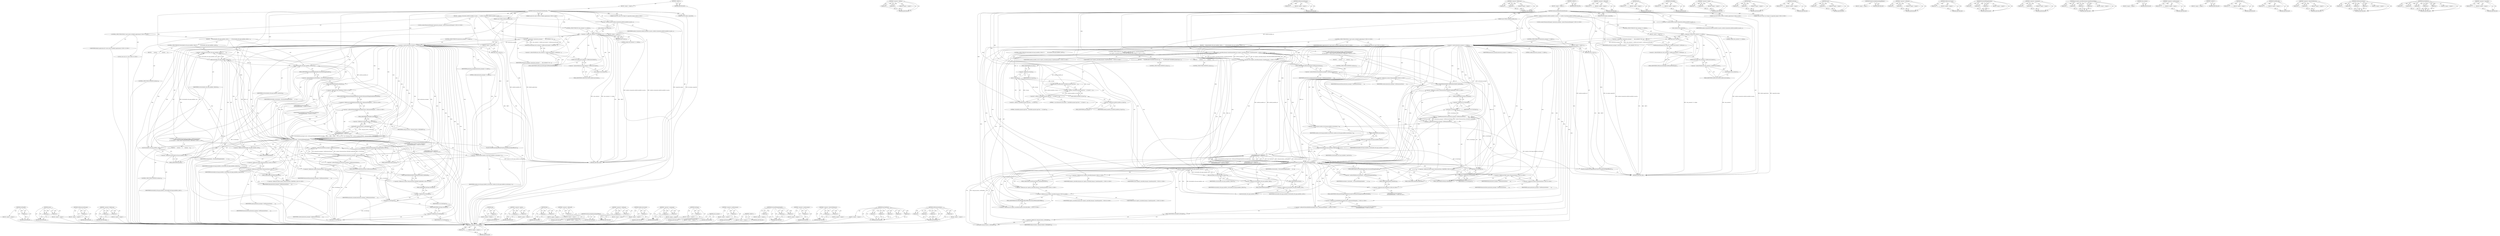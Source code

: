 digraph "&lt;operator&gt;.logicalNot" {
vulnerable_234 [label=<(METHOD,GetWeakPtr)>];
vulnerable_235 [label=<(PARAM,p1)>];
vulnerable_236 [label=<(BLOCK,&lt;empty&gt;,&lt;empty&gt;)>];
vulnerable_237 [label=<(METHOD_RETURN,ANY)>];
vulnerable_211 [label=<(METHOD,insert)>];
vulnerable_212 [label=<(PARAM,p1)>];
vulnerable_213 [label=<(PARAM,p2)>];
vulnerable_214 [label=<(BLOCK,&lt;empty&gt;,&lt;empty&gt;)>];
vulnerable_215 [label=<(METHOD_RETURN,ANY)>];
vulnerable_164 [label=<(METHOD,GetPermissionManager)>];
vulnerable_165 [label=<(PARAM,p1)>];
vulnerable_166 [label=<(BLOCK,&lt;empty&gt;,&lt;empty&gt;)>];
vulnerable_167 [label=<(METHOD_RETURN,ANY)>];
vulnerable_187 [label=<(METHOD,&lt;operator&gt;.fieldAccess)>];
vulnerable_188 [label=<(PARAM,p1)>];
vulnerable_189 [label=<(PARAM,p2)>];
vulnerable_190 [label=<(BLOCK,&lt;empty&gt;,&lt;empty&gt;)>];
vulnerable_191 [label=<(METHOD_RETURN,ANY)>];
vulnerable_6 [label=<(METHOD,&lt;global&gt;)<SUB>1</SUB>>];
vulnerable_7 [label=<(BLOCK,&lt;empty&gt;,&lt;empty&gt;)<SUB>1</SUB>>];
vulnerable_8 [label=<(METHOD,OnPaymentMethodManifestParsed)<SUB>1</SUB>>];
vulnerable_9 [label=<(PARAM,const GURL&amp; method_manifest_url)<SUB>2</SUB>>];
vulnerable_10 [label="<(PARAM,const std::vector&lt;GURL&gt;&amp; default_applications)<SUB>3</SUB>>"];
vulnerable_11 [label="<(PARAM,const std::vector&lt;url::Origin&gt;&amp; supported_origins)<SUB>4</SUB>>"];
vulnerable_12 [label=<(PARAM,bool all_origins_supported)<SUB>5</SUB>>];
vulnerable_13 [label=<(BLOCK,{
  number_of_payment_method_manifest_to_parse_...,{
  number_of_payment_method_manifest_to_parse_...)<SUB>5</SUB>>];
vulnerable_14 [label=<(&lt;operator&gt;.postDecrement,number_of_payment_method_manifest_to_parse_--)<SUB>6</SUB>>];
vulnerable_15 [label=<(IDENTIFIER,number_of_payment_method_manifest_to_parse_,number_of_payment_method_manifest_to_parse_--)<SUB>6</SUB>>];
vulnerable_16 [label=<(CONTROL_STRUCTURE,IF,if (web_contents() == nullptr))<SUB>8</SUB>>];
vulnerable_17 [label=<(&lt;operator&gt;.equals,web_contents() == nullptr)<SUB>8</SUB>>];
vulnerable_18 [label=<(web_contents,web_contents())<SUB>8</SUB>>];
vulnerable_19 [label=<(LITERAL,nullptr,web_contents() == nullptr)<SUB>8</SUB>>];
vulnerable_20 [label=<(BLOCK,&lt;empty&gt;,&lt;empty&gt;)<SUB>9</SUB>>];
vulnerable_21 [label=<(RETURN,return;,return;)<SUB>9</SUB>>];
vulnerable_22 [label="<(LOCAL,content.PermissionManager* permission_manager: content.PermissionManager*)<SUB>10</SUB>>"];
vulnerable_23 [label=<(&lt;operator&gt;.assignment,* permission_manager =
      web_contents()-&gt;Ge...)<SUB>10</SUB>>];
vulnerable_24 [label=<(IDENTIFIER,permission_manager,* permission_manager =
      web_contents()-&gt;Ge...)<SUB>10</SUB>>];
vulnerable_25 [label=<(GetPermissionManager,web_contents()-&gt;GetBrowserContext()-&gt;GetPermiss...)<SUB>11</SUB>>];
vulnerable_26 [label=<(&lt;operator&gt;.indirectFieldAccess,web_contents()-&gt;GetBrowserContext()-&gt;GetPermiss...)<SUB>11</SUB>>];
vulnerable_27 [label=<(GetBrowserContext,web_contents()-&gt;GetBrowserContext())<SUB>11</SUB>>];
vulnerable_28 [label=<(&lt;operator&gt;.indirectFieldAccess,web_contents()-&gt;GetBrowserContext)<SUB>11</SUB>>];
vulnerable_29 [label=<(web_contents,web_contents())<SUB>11</SUB>>];
vulnerable_30 [label=<(FIELD_IDENTIFIER,GetBrowserContext,GetBrowserContext)<SUB>11</SUB>>];
vulnerable_31 [label=<(FIELD_IDENTIFIER,GetPermissionManager,GetPermissionManager)<SUB>11</SUB>>];
vulnerable_32 [label=<(CONTROL_STRUCTURE,IF,if (permission_manager == nullptr))<SUB>12</SUB>>];
vulnerable_33 [label=<(&lt;operator&gt;.equals,permission_manager == nullptr)<SUB>12</SUB>>];
vulnerable_34 [label=<(IDENTIFIER,permission_manager,permission_manager == nullptr)<SUB>12</SUB>>];
vulnerable_35 [label=<(LITERAL,nullptr,permission_manager == nullptr)<SUB>12</SUB>>];
vulnerable_36 [label=<(BLOCK,&lt;empty&gt;,&lt;empty&gt;)<SUB>13</SUB>>];
vulnerable_37 [label=<(RETURN,return;,return;)<SUB>13</SUB>>];
vulnerable_38 [label="<(CONTROL_STRUCTURE,FOR,for (const auto&amp; url:default_applications))<SUB>15</SUB>>"];
vulnerable_39 [label="<(IDENTIFIER,default_applications,for (const auto&amp; url:default_applications))<SUB>15</SUB>>"];
vulnerable_40 [label="<(LOCAL,const auto url: auto)<SUB>15</SUB>>"];
vulnerable_41 [label=<(BLOCK,{
    if (downloaded_web_app_manifests_.find(ur...,{
    if (downloaded_web_app_manifests_.find(ur...)<SUB>15</SUB>>];
vulnerable_42 [label=<(CONTROL_STRUCTURE,IF,if (downloaded_web_app_manifests_.find(url) !=
        downloaded_web_app_manifests_.end()))<SUB>16</SUB>>];
vulnerable_43 [label=<(&lt;operator&gt;.notEquals,downloaded_web_app_manifests_.find(url) !=
    ...)<SUB>16</SUB>>];
vulnerable_44 [label=<(find,downloaded_web_app_manifests_.find(url))<SUB>16</SUB>>];
vulnerable_45 [label=<(&lt;operator&gt;.fieldAccess,downloaded_web_app_manifests_.find)<SUB>16</SUB>>];
vulnerable_46 [label=<(IDENTIFIER,downloaded_web_app_manifests_,downloaded_web_app_manifests_.find(url))<SUB>16</SUB>>];
vulnerable_47 [label=<(FIELD_IDENTIFIER,find,find)<SUB>16</SUB>>];
vulnerable_48 [label=<(IDENTIFIER,url,downloaded_web_app_manifests_.find(url))<SUB>16</SUB>>];
vulnerable_49 [label=<(end,downloaded_web_app_manifests_.end())<SUB>17</SUB>>];
vulnerable_50 [label=<(&lt;operator&gt;.fieldAccess,downloaded_web_app_manifests_.end)<SUB>17</SUB>>];
vulnerable_51 [label=<(IDENTIFIER,downloaded_web_app_manifests_,downloaded_web_app_manifests_.end())<SUB>17</SUB>>];
vulnerable_52 [label=<(FIELD_IDENTIFIER,end,end)<SUB>17</SUB>>];
vulnerable_53 [label=<(BLOCK,{
       continue;
     },{
       continue;
     })<SUB>17</SUB>>];
vulnerable_54 [label=<(CONTROL_STRUCTURE,CONTINUE,continue;)<SUB>18</SUB>>];
vulnerable_55 [label="<(CONTROL_STRUCTURE,IF,if (permission_manager-&gt;GetPermissionStatus(
             content::PermissionType::PAYMENT_HANDLER, url.GetOrigin(),
             url.GetOrigin()) != blink::mojom::PermissionStatus::GRANTED))<SUB>21</SUB>>"];
vulnerable_56 [label=<(&lt;operator&gt;.notEquals,permission_manager-&gt;GetPermissionStatus(
      ...)<SUB>21</SUB>>];
vulnerable_57 [label=<(GetPermissionStatus,permission_manager-&gt;GetPermissionStatus(
      ...)<SUB>21</SUB>>];
vulnerable_58 [label=<(&lt;operator&gt;.indirectFieldAccess,permission_manager-&gt;GetPermissionStatus)<SUB>21</SUB>>];
vulnerable_59 [label=<(IDENTIFIER,permission_manager,permission_manager-&gt;GetPermissionStatus(
      ...)<SUB>21</SUB>>];
vulnerable_60 [label=<(FIELD_IDENTIFIER,GetPermissionStatus,GetPermissionStatus)<SUB>21</SUB>>];
vulnerable_61 [label="<(&lt;operator&gt;.fieldAccess,content::PermissionType::PAYMENT_HANDLER)<SUB>22</SUB>>"];
vulnerable_62 [label="<(&lt;operator&gt;.fieldAccess,content::PermissionType)<SUB>22</SUB>>"];
vulnerable_63 [label=<(IDENTIFIER,content,permission_manager-&gt;GetPermissionStatus(
      ...)<SUB>22</SUB>>];
vulnerable_64 [label=<(IDENTIFIER,PermissionType,permission_manager-&gt;GetPermissionStatus(
      ...)<SUB>22</SUB>>];
vulnerable_65 [label=<(FIELD_IDENTIFIER,PAYMENT_HANDLER,PAYMENT_HANDLER)<SUB>22</SUB>>];
vulnerable_66 [label=<(GetOrigin,url.GetOrigin())<SUB>22</SUB>>];
vulnerable_67 [label=<(&lt;operator&gt;.fieldAccess,url.GetOrigin)<SUB>22</SUB>>];
vulnerable_68 [label=<(IDENTIFIER,url,url.GetOrigin())<SUB>22</SUB>>];
vulnerable_69 [label=<(FIELD_IDENTIFIER,GetOrigin,GetOrigin)<SUB>22</SUB>>];
vulnerable_70 [label=<(GetOrigin,url.GetOrigin())<SUB>23</SUB>>];
vulnerable_71 [label=<(&lt;operator&gt;.fieldAccess,url.GetOrigin)<SUB>23</SUB>>];
vulnerable_72 [label=<(IDENTIFIER,url,url.GetOrigin())<SUB>23</SUB>>];
vulnerable_73 [label=<(FIELD_IDENTIFIER,GetOrigin,GetOrigin)<SUB>23</SUB>>];
vulnerable_74 [label="<(&lt;operator&gt;.fieldAccess,blink::mojom::PermissionStatus::GRANTED)<SUB>23</SUB>>"];
vulnerable_75 [label="<(&lt;operator&gt;.fieldAccess,blink::mojom::PermissionStatus)<SUB>23</SUB>>"];
vulnerable_76 [label=<(IDENTIFIER,blink,permission_manager-&gt;GetPermissionStatus(
      ...)<SUB>23</SUB>>];
vulnerable_77 [label="<(&lt;operator&gt;.fieldAccess,mojom::PermissionStatus)<SUB>23</SUB>>"];
vulnerable_78 [label=<(IDENTIFIER,mojom,permission_manager-&gt;GetPermissionStatus(
      ...)<SUB>23</SUB>>];
vulnerable_79 [label=<(IDENTIFIER,PermissionStatus,permission_manager-&gt;GetPermissionStatus(
      ...)<SUB>23</SUB>>];
vulnerable_80 [label=<(FIELD_IDENTIFIER,GRANTED,GRANTED)<SUB>23</SUB>>];
vulnerable_81 [label=<(BLOCK,{
      continue;
    },{
      continue;
    })<SUB>23</SUB>>];
vulnerable_82 [label=<(CONTROL_STRUCTURE,CONTINUE,continue;)<SUB>24</SUB>>];
vulnerable_83 [label=<(&lt;operator&gt;.postIncrement,number_of_web_app_manifest_to_download_++)<SUB>27</SUB>>];
vulnerable_84 [label=<(IDENTIFIER,number_of_web_app_manifest_to_download_,number_of_web_app_manifest_to_download_++)<SUB>27</SUB>>];
vulnerable_85 [label=<(insert,downloaded_web_app_manifests_.insert(url))<SUB>28</SUB>>];
vulnerable_86 [label=<(&lt;operator&gt;.fieldAccess,downloaded_web_app_manifests_.insert)<SUB>28</SUB>>];
vulnerable_87 [label=<(IDENTIFIER,downloaded_web_app_manifests_,downloaded_web_app_manifests_.insert(url))<SUB>28</SUB>>];
vulnerable_88 [label=<(FIELD_IDENTIFIER,insert,insert)<SUB>28</SUB>>];
vulnerable_89 [label=<(IDENTIFIER,url,downloaded_web_app_manifests_.insert(url))<SUB>28</SUB>>];
vulnerable_90 [label=<(DownloadWebAppManifest,downloader_-&gt;DownloadWebAppManifest(
        ur...)<SUB>29</SUB>>];
vulnerable_91 [label=<(&lt;operator&gt;.indirectFieldAccess,downloader_-&gt;DownloadWebAppManifest)<SUB>29</SUB>>];
vulnerable_92 [label=<(IDENTIFIER,downloader_,downloader_-&gt;DownloadWebAppManifest(
        ur...)<SUB>29</SUB>>];
vulnerable_93 [label=<(FIELD_IDENTIFIER,DownloadWebAppManifest,DownloadWebAppManifest)<SUB>29</SUB>>];
vulnerable_94 [label=<(IDENTIFIER,url,downloader_-&gt;DownloadWebAppManifest(
        ur...)<SUB>30</SUB>>];
vulnerable_95 [label="<(base.BindOnce,base::BindOnce(
            &amp;InstallablePayment...)<SUB>31</SUB>>"];
vulnerable_96 [label="<(&lt;operator&gt;.fieldAccess,base::BindOnce)<SUB>31</SUB>>"];
vulnerable_97 [label="<(IDENTIFIER,base,base::BindOnce(
            &amp;InstallablePayment...)<SUB>31</SUB>>"];
vulnerable_98 [label=<(FIELD_IDENTIFIER,BindOnce,BindOnce)<SUB>31</SUB>>];
vulnerable_99 [label="<(&lt;operator&gt;.addressOf,&amp;InstallablePaymentAppCrawler::OnPaymentWebAppM...)<SUB>32</SUB>>"];
vulnerable_100 [label="<(&lt;operator&gt;.fieldAccess,InstallablePaymentAppCrawler::OnPaymentWebAppMa...)<SUB>32</SUB>>"];
vulnerable_101 [label="<(IDENTIFIER,InstallablePaymentAppCrawler,base::BindOnce(
            &amp;InstallablePayment...)<SUB>32</SUB>>"];
vulnerable_102 [label=<(FIELD_IDENTIFIER,OnPaymentWebAppManifestDownloaded,OnPaymentWebAppManifestDownloaded)<SUB>32</SUB>>];
vulnerable_103 [label=<(GetWeakPtr,weak_ptr_factory_.GetWeakPtr())<SUB>33</SUB>>];
vulnerable_104 [label=<(&lt;operator&gt;.fieldAccess,weak_ptr_factory_.GetWeakPtr)<SUB>33</SUB>>];
vulnerable_105 [label=<(IDENTIFIER,weak_ptr_factory_,weak_ptr_factory_.GetWeakPtr())<SUB>33</SUB>>];
vulnerable_106 [label=<(FIELD_IDENTIFIER,GetWeakPtr,GetWeakPtr)<SUB>33</SUB>>];
vulnerable_107 [label="<(IDENTIFIER,method_manifest_url,base::BindOnce(
            &amp;InstallablePayment...)<SUB>33</SUB>>"];
vulnerable_108 [label="<(IDENTIFIER,url,base::BindOnce(
            &amp;InstallablePayment...)<SUB>33</SUB>>"];
vulnerable_109 [label=<(FinishCrawlingPaymentAppsIfReady,FinishCrawlingPaymentAppsIfReady())<SUB>36</SUB>>];
vulnerable_110 [label=<(METHOD_RETURN,void)<SUB>1</SUB>>];
vulnerable_112 [label=<(METHOD_RETURN,ANY)<SUB>1</SUB>>];
vulnerable_192 [label=<(METHOD,end)>];
vulnerable_193 [label=<(PARAM,p1)>];
vulnerable_194 [label=<(BLOCK,&lt;empty&gt;,&lt;empty&gt;)>];
vulnerable_195 [label=<(METHOD_RETURN,ANY)>];
vulnerable_151 [label=<(METHOD,&lt;operator&gt;.equals)>];
vulnerable_152 [label=<(PARAM,p1)>];
vulnerable_153 [label=<(PARAM,p2)>];
vulnerable_154 [label=<(BLOCK,&lt;empty&gt;,&lt;empty&gt;)>];
vulnerable_155 [label=<(METHOD_RETURN,ANY)>];
vulnerable_182 [label=<(METHOD,find)>];
vulnerable_183 [label=<(PARAM,p1)>];
vulnerable_184 [label=<(PARAM,p2)>];
vulnerable_185 [label=<(BLOCK,&lt;empty&gt;,&lt;empty&gt;)>];
vulnerable_186 [label=<(METHOD_RETURN,ANY)>];
vulnerable_230 [label=<(METHOD,&lt;operator&gt;.addressOf)>];
vulnerable_231 [label=<(PARAM,p1)>];
vulnerable_232 [label=<(BLOCK,&lt;empty&gt;,&lt;empty&gt;)>];
vulnerable_233 [label=<(METHOD_RETURN,ANY)>];
vulnerable_238 [label=<(METHOD,FinishCrawlingPaymentAppsIfReady)>];
vulnerable_239 [label=<(BLOCK,&lt;empty&gt;,&lt;empty&gt;)>];
vulnerable_240 [label=<(METHOD_RETURN,ANY)>];
vulnerable_177 [label=<(METHOD,&lt;operator&gt;.notEquals)>];
vulnerable_178 [label=<(PARAM,p1)>];
vulnerable_179 [label=<(PARAM,p2)>];
vulnerable_180 [label=<(BLOCK,&lt;empty&gt;,&lt;empty&gt;)>];
vulnerable_181 [label=<(METHOD_RETURN,ANY)>];
vulnerable_173 [label=<(METHOD,GetBrowserContext)>];
vulnerable_174 [label=<(PARAM,p1)>];
vulnerable_175 [label=<(BLOCK,&lt;empty&gt;,&lt;empty&gt;)>];
vulnerable_176 [label=<(METHOD_RETURN,ANY)>];
vulnerable_159 [label=<(METHOD,&lt;operator&gt;.assignment)>];
vulnerable_160 [label=<(PARAM,p1)>];
vulnerable_161 [label=<(PARAM,p2)>];
vulnerable_162 [label=<(BLOCK,&lt;empty&gt;,&lt;empty&gt;)>];
vulnerable_163 [label=<(METHOD_RETURN,ANY)>];
vulnerable_203 [label=<(METHOD,GetOrigin)>];
vulnerable_204 [label=<(PARAM,p1)>];
vulnerable_205 [label=<(BLOCK,&lt;empty&gt;,&lt;empty&gt;)>];
vulnerable_206 [label=<(METHOD_RETURN,ANY)>];
vulnerable_156 [label=<(METHOD,web_contents)>];
vulnerable_157 [label=<(BLOCK,&lt;empty&gt;,&lt;empty&gt;)>];
vulnerable_158 [label=<(METHOD_RETURN,ANY)>];
vulnerable_147 [label=<(METHOD,&lt;operator&gt;.postDecrement)>];
vulnerable_148 [label=<(PARAM,p1)>];
vulnerable_149 [label=<(BLOCK,&lt;empty&gt;,&lt;empty&gt;)>];
vulnerable_150 [label=<(METHOD_RETURN,ANY)>];
vulnerable_141 [label=<(METHOD,&lt;global&gt;)<SUB>1</SUB>>];
vulnerable_142 [label=<(BLOCK,&lt;empty&gt;,&lt;empty&gt;)>];
vulnerable_143 [label=<(METHOD_RETURN,ANY)>];
vulnerable_216 [label=<(METHOD,DownloadWebAppManifest)>];
vulnerable_217 [label=<(PARAM,p1)>];
vulnerable_218 [label=<(PARAM,p2)>];
vulnerable_219 [label=<(PARAM,p3)>];
vulnerable_220 [label=<(BLOCK,&lt;empty&gt;,&lt;empty&gt;)>];
vulnerable_221 [label=<(METHOD_RETURN,ANY)>];
vulnerable_207 [label=<(METHOD,&lt;operator&gt;.postIncrement)>];
vulnerable_208 [label=<(PARAM,p1)>];
vulnerable_209 [label=<(BLOCK,&lt;empty&gt;,&lt;empty&gt;)>];
vulnerable_210 [label=<(METHOD_RETURN,ANY)>];
vulnerable_168 [label=<(METHOD,&lt;operator&gt;.indirectFieldAccess)>];
vulnerable_169 [label=<(PARAM,p1)>];
vulnerable_170 [label=<(PARAM,p2)>];
vulnerable_171 [label=<(BLOCK,&lt;empty&gt;,&lt;empty&gt;)>];
vulnerable_172 [label=<(METHOD_RETURN,ANY)>];
vulnerable_222 [label=<(METHOD,base.BindOnce)>];
vulnerable_223 [label=<(PARAM,p1)>];
vulnerable_224 [label=<(PARAM,p2)>];
vulnerable_225 [label=<(PARAM,p3)>];
vulnerable_226 [label=<(PARAM,p4)>];
vulnerable_227 [label=<(PARAM,p5)>];
vulnerable_228 [label=<(BLOCK,&lt;empty&gt;,&lt;empty&gt;)>];
vulnerable_229 [label=<(METHOD_RETURN,ANY)>];
vulnerable_196 [label=<(METHOD,GetPermissionStatus)>];
vulnerable_197 [label=<(PARAM,p1)>];
vulnerable_198 [label=<(PARAM,p2)>];
vulnerable_199 [label=<(PARAM,p3)>];
vulnerable_200 [label=<(PARAM,p4)>];
vulnerable_201 [label=<(BLOCK,&lt;empty&gt;,&lt;empty&gt;)>];
vulnerable_202 [label=<(METHOD_RETURN,ANY)>];
fixed_268 [label=<(METHOD,&lt;operator&gt;.postIncrement)>];
fixed_269 [label=<(PARAM,p1)>];
fixed_270 [label=<(BLOCK,&lt;empty&gt;,&lt;empty&gt;)>];
fixed_271 [label=<(METHOD_RETURN,ANY)>];
fixed_248 [label=<(METHOD,&lt;operator&gt;.addition)>];
fixed_249 [label=<(PARAM,p1)>];
fixed_250 [label=<(PARAM,p2)>];
fixed_251 [label=<(BLOCK,&lt;empty&gt;,&lt;empty&gt;)>];
fixed_252 [label=<(METHOD_RETURN,ANY)>];
fixed_201 [label=<(METHOD,GetPermissionManager)>];
fixed_202 [label=<(PARAM,p1)>];
fixed_203 [label=<(BLOCK,&lt;empty&gt;,&lt;empty&gt;)>];
fixed_204 [label=<(METHOD_RETURN,ANY)>];
fixed_224 [label=<(METHOD,&lt;operator&gt;.fieldAccess)>];
fixed_225 [label=<(PARAM,p1)>];
fixed_226 [label=<(PARAM,p2)>];
fixed_227 [label=<(BLOCK,&lt;empty&gt;,&lt;empty&gt;)>];
fixed_228 [label=<(METHOD_RETURN,ANY)>];
fixed_6 [label=<(METHOD,&lt;global&gt;)<SUB>1</SUB>>];
fixed_7 [label=<(BLOCK,&lt;empty&gt;,&lt;empty&gt;)<SUB>1</SUB>>];
fixed_8 [label=<(METHOD,OnPaymentMethodManifestParsed)<SUB>1</SUB>>];
fixed_9 [label=<(PARAM,const GURL&amp; method_manifest_url)<SUB>2</SUB>>];
fixed_10 [label="<(PARAM,const std::vector&lt;GURL&gt;&amp; default_applications)<SUB>3</SUB>>"];
fixed_11 [label="<(PARAM,const std::vector&lt;url::Origin&gt;&amp; supported_origins)<SUB>4</SUB>>"];
fixed_12 [label=<(PARAM,bool all_origins_supported)<SUB>5</SUB>>];
fixed_13 [label=<(BLOCK,{
  number_of_payment_method_manifest_to_parse_...,{
  number_of_payment_method_manifest_to_parse_...)<SUB>5</SUB>>];
fixed_14 [label=<(&lt;operator&gt;.postDecrement,number_of_payment_method_manifest_to_parse_--)<SUB>6</SUB>>];
fixed_15 [label=<(IDENTIFIER,number_of_payment_method_manifest_to_parse_,number_of_payment_method_manifest_to_parse_--)<SUB>6</SUB>>];
fixed_16 [label=<(CONTROL_STRUCTURE,IF,if (web_contents() == nullptr))<SUB>8</SUB>>];
fixed_17 [label=<(&lt;operator&gt;.equals,web_contents() == nullptr)<SUB>8</SUB>>];
fixed_18 [label=<(web_contents,web_contents())<SUB>8</SUB>>];
fixed_19 [label=<(LITERAL,nullptr,web_contents() == nullptr)<SUB>8</SUB>>];
fixed_20 [label=<(BLOCK,&lt;empty&gt;,&lt;empty&gt;)<SUB>9</SUB>>];
fixed_21 [label=<(RETURN,return;,return;)<SUB>9</SUB>>];
fixed_22 [label="<(LOCAL,content.PermissionManager* permission_manager: content.PermissionManager*)<SUB>10</SUB>>"];
fixed_23 [label=<(&lt;operator&gt;.assignment,* permission_manager =
      web_contents()-&gt;Ge...)<SUB>10</SUB>>];
fixed_24 [label=<(IDENTIFIER,permission_manager,* permission_manager =
      web_contents()-&gt;Ge...)<SUB>10</SUB>>];
fixed_25 [label=<(GetPermissionManager,web_contents()-&gt;GetBrowserContext()-&gt;GetPermiss...)<SUB>11</SUB>>];
fixed_26 [label=<(&lt;operator&gt;.indirectFieldAccess,web_contents()-&gt;GetBrowserContext()-&gt;GetPermiss...)<SUB>11</SUB>>];
fixed_27 [label=<(GetBrowserContext,web_contents()-&gt;GetBrowserContext())<SUB>11</SUB>>];
fixed_28 [label=<(&lt;operator&gt;.indirectFieldAccess,web_contents()-&gt;GetBrowserContext)<SUB>11</SUB>>];
fixed_29 [label=<(web_contents,web_contents())<SUB>11</SUB>>];
fixed_30 [label=<(FIELD_IDENTIFIER,GetBrowserContext,GetBrowserContext)<SUB>11</SUB>>];
fixed_31 [label=<(FIELD_IDENTIFIER,GetPermissionManager,GetPermissionManager)<SUB>11</SUB>>];
fixed_32 [label=<(CONTROL_STRUCTURE,IF,if (permission_manager == nullptr))<SUB>12</SUB>>];
fixed_33 [label=<(&lt;operator&gt;.equals,permission_manager == nullptr)<SUB>12</SUB>>];
fixed_34 [label=<(IDENTIFIER,permission_manager,permission_manager == nullptr)<SUB>12</SUB>>];
fixed_35 [label=<(LITERAL,nullptr,permission_manager == nullptr)<SUB>12</SUB>>];
fixed_36 [label=<(BLOCK,&lt;empty&gt;,&lt;empty&gt;)<SUB>13</SUB>>];
fixed_37 [label=<(RETURN,return;,return;)<SUB>13</SUB>>];
fixed_38 [label="<(CONTROL_STRUCTURE,FOR,for (const auto&amp; url:default_applications))<SUB>15</SUB>>"];
fixed_39 [label="<(IDENTIFIER,default_applications,for (const auto&amp; url:default_applications))<SUB>15</SUB>>"];
fixed_40 [label="<(LOCAL,const auto url: auto)<SUB>15</SUB>>"];
fixed_41 [label=<(BLOCK,{
    if (downloaded_web_app_manifests_.find(ur...,{
    if (downloaded_web_app_manifests_.find(ur...)<SUB>15</SUB>>];
fixed_42 [label=<(CONTROL_STRUCTURE,IF,if (downloaded_web_app_manifests_.find(url) !=
        downloaded_web_app_manifests_.end()))<SUB>16</SUB>>];
fixed_43 [label=<(&lt;operator&gt;.notEquals,downloaded_web_app_manifests_.find(url) !=
    ...)<SUB>16</SUB>>];
fixed_44 [label=<(find,downloaded_web_app_manifests_.find(url))<SUB>16</SUB>>];
fixed_45 [label=<(&lt;operator&gt;.fieldAccess,downloaded_web_app_manifests_.find)<SUB>16</SUB>>];
fixed_46 [label=<(IDENTIFIER,downloaded_web_app_manifests_,downloaded_web_app_manifests_.find(url))<SUB>16</SUB>>];
fixed_47 [label=<(FIELD_IDENTIFIER,find,find)<SUB>16</SUB>>];
fixed_48 [label=<(IDENTIFIER,url,downloaded_web_app_manifests_.find(url))<SUB>16</SUB>>];
fixed_49 [label=<(end,downloaded_web_app_manifests_.end())<SUB>17</SUB>>];
fixed_50 [label=<(&lt;operator&gt;.fieldAccess,downloaded_web_app_manifests_.end)<SUB>17</SUB>>];
fixed_51 [label=<(IDENTIFIER,downloaded_web_app_manifests_,downloaded_web_app_manifests_.end())<SUB>17</SUB>>];
fixed_52 [label=<(FIELD_IDENTIFIER,end,end)<SUB>17</SUB>>];
fixed_53 [label=<(BLOCK,{
       continue;
     },{
       continue;
     })<SUB>17</SUB>>];
fixed_54 [label=<(CONTROL_STRUCTURE,CONTINUE,continue;)<SUB>18</SUB>>];
fixed_55 [label="<(CONTROL_STRUCTURE,IF,if (!net::registry_controlled_domains::SameDomainOrHost(
            method_manifest_url, url,
            net::registry_controlled_domains::INCLUDE_PRIVATE_REGISTRIES)))<SUB>21</SUB>>"];
fixed_56 [label="<(&lt;operator&gt;.logicalNot,!net::registry_controlled_domains::SameDomainOr...)<SUB>21</SUB>>"];
fixed_57 [label="<(net.registry_controlled_domains.SameDomainOrHost,net::registry_controlled_domains::SameDomainOrH...)<SUB>21</SUB>>"];
fixed_58 [label="<(&lt;operator&gt;.fieldAccess,net::registry_controlled_domains::SameDomainOrHost)<SUB>21</SUB>>"];
fixed_59 [label="<(&lt;operator&gt;.fieldAccess,net::registry_controlled_domains)<SUB>21</SUB>>"];
fixed_60 [label="<(IDENTIFIER,net,net::registry_controlled_domains::SameDomainOrH...)<SUB>21</SUB>>"];
fixed_61 [label="<(IDENTIFIER,registry_controlled_domains,net::registry_controlled_domains::SameDomainOrH...)<SUB>21</SUB>>"];
fixed_62 [label=<(FIELD_IDENTIFIER,SameDomainOrHost,SameDomainOrHost)<SUB>21</SUB>>];
fixed_63 [label="<(IDENTIFIER,method_manifest_url,net::registry_controlled_domains::SameDomainOrH...)<SUB>22</SUB>>"];
fixed_64 [label="<(IDENTIFIER,url,net::registry_controlled_domains::SameDomainOrH...)<SUB>22</SUB>>"];
fixed_65 [label="<(&lt;operator&gt;.fieldAccess,net::registry_controlled_domains::INCLUDE_PRIVA...)<SUB>23</SUB>>"];
fixed_66 [label="<(&lt;operator&gt;.fieldAccess,net::registry_controlled_domains)<SUB>23</SUB>>"];
fixed_67 [label="<(IDENTIFIER,net,net::registry_controlled_domains::SameDomainOrH...)<SUB>23</SUB>>"];
fixed_68 [label="<(IDENTIFIER,registry_controlled_domains,net::registry_controlled_domains::SameDomainOrH...)<SUB>23</SUB>>"];
fixed_69 [label=<(FIELD_IDENTIFIER,INCLUDE_PRIVATE_REGISTRIES,INCLUDE_PRIVATE_REGISTRIES)<SUB>23</SUB>>];
fixed_70 [label=<(BLOCK,{
      WarnIfPossible(&quot;Installable payment app...,{
      WarnIfPossible(&quot;Installable payment app...)<SUB>23</SUB>>];
fixed_71 [label=<(WarnIfPossible,WarnIfPossible(&quot;Installable payment app from &quot; ...)<SUB>24</SUB>>];
fixed_72 [label=<(&lt;operator&gt;.addition,&quot;Installable payment app from &quot; + url.spec() +
...)<SUB>24</SUB>>];
fixed_73 [label=<(&lt;operator&gt;.addition,&quot;Installable payment app from &quot; + url.spec() +
...)<SUB>24</SUB>>];
fixed_74 [label=<(&lt;operator&gt;.addition,&quot;Installable payment app from &quot; + url.spec())<SUB>24</SUB>>];
fixed_75 [label=<(LITERAL,&quot;Installable payment app from &quot;,&quot;Installable payment app from &quot; + url.spec())<SUB>24</SUB>>];
fixed_76 [label=<(spec,url.spec())<SUB>24</SUB>>];
fixed_77 [label=<(&lt;operator&gt;.fieldAccess,url.spec)<SUB>24</SUB>>];
fixed_78 [label=<(IDENTIFIER,url,url.spec())<SUB>24</SUB>>];
fixed_79 [label=<(FIELD_IDENTIFIER,spec,spec)<SUB>24</SUB>>];
fixed_80 [label=<(LITERAL,&quot; is not allowed for the method &quot;,&quot;Installable payment app from &quot; + url.spec() +
...)<SUB>25</SUB>>];
fixed_81 [label=<(spec,method_manifest_url.spec())<SUB>26</SUB>>];
fixed_82 [label=<(&lt;operator&gt;.fieldAccess,method_manifest_url.spec)<SUB>26</SUB>>];
fixed_83 [label=<(IDENTIFIER,method_manifest_url,method_manifest_url.spec())<SUB>26</SUB>>];
fixed_84 [label=<(FIELD_IDENTIFIER,spec,spec)<SUB>26</SUB>>];
fixed_85 [label=<(CONTROL_STRUCTURE,CONTINUE,continue;)<SUB>27</SUB>>];
fixed_86 [label="<(CONTROL_STRUCTURE,IF,if (permission_manager-&gt;GetPermissionStatus(
             content::PermissionType::PAYMENT_HANDLER, url.GetOrigin(),
             url.GetOrigin()) != blink::mojom::PermissionStatus::GRANTED))<SUB>30</SUB>>"];
fixed_87 [label=<(&lt;operator&gt;.notEquals,permission_manager-&gt;GetPermissionStatus(
      ...)<SUB>30</SUB>>];
fixed_88 [label=<(GetPermissionStatus,permission_manager-&gt;GetPermissionStatus(
      ...)<SUB>30</SUB>>];
fixed_89 [label=<(&lt;operator&gt;.indirectFieldAccess,permission_manager-&gt;GetPermissionStatus)<SUB>30</SUB>>];
fixed_90 [label=<(IDENTIFIER,permission_manager,permission_manager-&gt;GetPermissionStatus(
      ...)<SUB>30</SUB>>];
fixed_91 [label=<(FIELD_IDENTIFIER,GetPermissionStatus,GetPermissionStatus)<SUB>30</SUB>>];
fixed_92 [label="<(&lt;operator&gt;.fieldAccess,content::PermissionType::PAYMENT_HANDLER)<SUB>31</SUB>>"];
fixed_93 [label="<(&lt;operator&gt;.fieldAccess,content::PermissionType)<SUB>31</SUB>>"];
fixed_94 [label=<(IDENTIFIER,content,permission_manager-&gt;GetPermissionStatus(
      ...)<SUB>31</SUB>>];
fixed_95 [label=<(IDENTIFIER,PermissionType,permission_manager-&gt;GetPermissionStatus(
      ...)<SUB>31</SUB>>];
fixed_96 [label=<(FIELD_IDENTIFIER,PAYMENT_HANDLER,PAYMENT_HANDLER)<SUB>31</SUB>>];
fixed_97 [label=<(GetOrigin,url.GetOrigin())<SUB>31</SUB>>];
fixed_98 [label=<(&lt;operator&gt;.fieldAccess,url.GetOrigin)<SUB>31</SUB>>];
fixed_99 [label=<(IDENTIFIER,url,url.GetOrigin())<SUB>31</SUB>>];
fixed_100 [label=<(FIELD_IDENTIFIER,GetOrigin,GetOrigin)<SUB>31</SUB>>];
fixed_101 [label=<(GetOrigin,url.GetOrigin())<SUB>32</SUB>>];
fixed_102 [label=<(&lt;operator&gt;.fieldAccess,url.GetOrigin)<SUB>32</SUB>>];
fixed_103 [label=<(IDENTIFIER,url,url.GetOrigin())<SUB>32</SUB>>];
fixed_104 [label=<(FIELD_IDENTIFIER,GetOrigin,GetOrigin)<SUB>32</SUB>>];
fixed_105 [label="<(&lt;operator&gt;.fieldAccess,blink::mojom::PermissionStatus::GRANTED)<SUB>32</SUB>>"];
fixed_106 [label="<(&lt;operator&gt;.fieldAccess,blink::mojom::PermissionStatus)<SUB>32</SUB>>"];
fixed_107 [label=<(IDENTIFIER,blink,permission_manager-&gt;GetPermissionStatus(
      ...)<SUB>32</SUB>>];
fixed_108 [label="<(&lt;operator&gt;.fieldAccess,mojom::PermissionStatus)<SUB>32</SUB>>"];
fixed_109 [label=<(IDENTIFIER,mojom,permission_manager-&gt;GetPermissionStatus(
      ...)<SUB>32</SUB>>];
fixed_110 [label=<(IDENTIFIER,PermissionStatus,permission_manager-&gt;GetPermissionStatus(
      ...)<SUB>32</SUB>>];
fixed_111 [label=<(FIELD_IDENTIFIER,GRANTED,GRANTED)<SUB>32</SUB>>];
fixed_112 [label=<(BLOCK,{
      continue;
    },{
      continue;
    })<SUB>32</SUB>>];
fixed_113 [label=<(CONTROL_STRUCTURE,CONTINUE,continue;)<SUB>33</SUB>>];
fixed_114 [label=<(&lt;operator&gt;.postIncrement,number_of_web_app_manifest_to_download_++)<SUB>36</SUB>>];
fixed_115 [label=<(IDENTIFIER,number_of_web_app_manifest_to_download_,number_of_web_app_manifest_to_download_++)<SUB>36</SUB>>];
fixed_116 [label=<(insert,downloaded_web_app_manifests_.insert(url))<SUB>37</SUB>>];
fixed_117 [label=<(&lt;operator&gt;.fieldAccess,downloaded_web_app_manifests_.insert)<SUB>37</SUB>>];
fixed_118 [label=<(IDENTIFIER,downloaded_web_app_manifests_,downloaded_web_app_manifests_.insert(url))<SUB>37</SUB>>];
fixed_119 [label=<(FIELD_IDENTIFIER,insert,insert)<SUB>37</SUB>>];
fixed_120 [label=<(IDENTIFIER,url,downloaded_web_app_manifests_.insert(url))<SUB>37</SUB>>];
fixed_121 [label=<(DownloadWebAppManifest,downloader_-&gt;DownloadWebAppManifest(
        ur...)<SUB>38</SUB>>];
fixed_122 [label=<(&lt;operator&gt;.indirectFieldAccess,downloader_-&gt;DownloadWebAppManifest)<SUB>38</SUB>>];
fixed_123 [label=<(IDENTIFIER,downloader_,downloader_-&gt;DownloadWebAppManifest(
        ur...)<SUB>38</SUB>>];
fixed_124 [label=<(FIELD_IDENTIFIER,DownloadWebAppManifest,DownloadWebAppManifest)<SUB>38</SUB>>];
fixed_125 [label=<(IDENTIFIER,url,downloader_-&gt;DownloadWebAppManifest(
        ur...)<SUB>39</SUB>>];
fixed_126 [label="<(base.BindOnce,base::BindOnce(
            &amp;InstallablePayment...)<SUB>40</SUB>>"];
fixed_127 [label="<(&lt;operator&gt;.fieldAccess,base::BindOnce)<SUB>40</SUB>>"];
fixed_128 [label="<(IDENTIFIER,base,base::BindOnce(
            &amp;InstallablePayment...)<SUB>40</SUB>>"];
fixed_129 [label=<(FIELD_IDENTIFIER,BindOnce,BindOnce)<SUB>40</SUB>>];
fixed_130 [label="<(&lt;operator&gt;.addressOf,&amp;InstallablePaymentAppCrawler::OnPaymentWebAppM...)<SUB>41</SUB>>"];
fixed_131 [label="<(&lt;operator&gt;.fieldAccess,InstallablePaymentAppCrawler::OnPaymentWebAppMa...)<SUB>41</SUB>>"];
fixed_132 [label="<(IDENTIFIER,InstallablePaymentAppCrawler,base::BindOnce(
            &amp;InstallablePayment...)<SUB>41</SUB>>"];
fixed_133 [label=<(FIELD_IDENTIFIER,OnPaymentWebAppManifestDownloaded,OnPaymentWebAppManifestDownloaded)<SUB>41</SUB>>];
fixed_134 [label=<(GetWeakPtr,weak_ptr_factory_.GetWeakPtr())<SUB>42</SUB>>];
fixed_135 [label=<(&lt;operator&gt;.fieldAccess,weak_ptr_factory_.GetWeakPtr)<SUB>42</SUB>>];
fixed_136 [label=<(IDENTIFIER,weak_ptr_factory_,weak_ptr_factory_.GetWeakPtr())<SUB>42</SUB>>];
fixed_137 [label=<(FIELD_IDENTIFIER,GetWeakPtr,GetWeakPtr)<SUB>42</SUB>>];
fixed_138 [label="<(IDENTIFIER,method_manifest_url,base::BindOnce(
            &amp;InstallablePayment...)<SUB>42</SUB>>"];
fixed_139 [label="<(IDENTIFIER,url,base::BindOnce(
            &amp;InstallablePayment...)<SUB>42</SUB>>"];
fixed_140 [label=<(FinishCrawlingPaymentAppsIfReady,FinishCrawlingPaymentAppsIfReady())<SUB>45</SUB>>];
fixed_141 [label=<(METHOD_RETURN,void)<SUB>1</SUB>>];
fixed_143 [label=<(METHOD_RETURN,ANY)<SUB>1</SUB>>];
fixed_291 [label=<(METHOD,&lt;operator&gt;.addressOf)>];
fixed_292 [label=<(PARAM,p1)>];
fixed_293 [label=<(BLOCK,&lt;empty&gt;,&lt;empty&gt;)>];
fixed_294 [label=<(METHOD_RETURN,ANY)>];
fixed_229 [label=<(METHOD,end)>];
fixed_230 [label=<(PARAM,p1)>];
fixed_231 [label=<(BLOCK,&lt;empty&gt;,&lt;empty&gt;)>];
fixed_232 [label=<(METHOD_RETURN,ANY)>];
fixed_295 [label=<(METHOD,GetWeakPtr)>];
fixed_296 [label=<(PARAM,p1)>];
fixed_297 [label=<(BLOCK,&lt;empty&gt;,&lt;empty&gt;)>];
fixed_298 [label=<(METHOD_RETURN,ANY)>];
fixed_188 [label=<(METHOD,&lt;operator&gt;.equals)>];
fixed_189 [label=<(PARAM,p1)>];
fixed_190 [label=<(PARAM,p2)>];
fixed_191 [label=<(BLOCK,&lt;empty&gt;,&lt;empty&gt;)>];
fixed_192 [label=<(METHOD_RETURN,ANY)>];
fixed_219 [label=<(METHOD,find)>];
fixed_220 [label=<(PARAM,p1)>];
fixed_221 [label=<(PARAM,p2)>];
fixed_222 [label=<(BLOCK,&lt;empty&gt;,&lt;empty&gt;)>];
fixed_223 [label=<(METHOD_RETURN,ANY)>];
fixed_264 [label=<(METHOD,GetOrigin)>];
fixed_265 [label=<(PARAM,p1)>];
fixed_266 [label=<(BLOCK,&lt;empty&gt;,&lt;empty&gt;)>];
fixed_267 [label=<(METHOD_RETURN,ANY)>];
fixed_272 [label=<(METHOD,insert)>];
fixed_273 [label=<(PARAM,p1)>];
fixed_274 [label=<(PARAM,p2)>];
fixed_275 [label=<(BLOCK,&lt;empty&gt;,&lt;empty&gt;)>];
fixed_276 [label=<(METHOD_RETURN,ANY)>];
fixed_299 [label=<(METHOD,FinishCrawlingPaymentAppsIfReady)>];
fixed_300 [label=<(BLOCK,&lt;empty&gt;,&lt;empty&gt;)>];
fixed_301 [label=<(METHOD_RETURN,ANY)>];
fixed_214 [label=<(METHOD,&lt;operator&gt;.notEquals)>];
fixed_215 [label=<(PARAM,p1)>];
fixed_216 [label=<(PARAM,p2)>];
fixed_217 [label=<(BLOCK,&lt;empty&gt;,&lt;empty&gt;)>];
fixed_218 [label=<(METHOD_RETURN,ANY)>];
fixed_210 [label=<(METHOD,GetBrowserContext)>];
fixed_211 [label=<(PARAM,p1)>];
fixed_212 [label=<(BLOCK,&lt;empty&gt;,&lt;empty&gt;)>];
fixed_213 [label=<(METHOD_RETURN,ANY)>];
fixed_277 [label=<(METHOD,DownloadWebAppManifest)>];
fixed_278 [label=<(PARAM,p1)>];
fixed_279 [label=<(PARAM,p2)>];
fixed_280 [label=<(PARAM,p3)>];
fixed_281 [label=<(BLOCK,&lt;empty&gt;,&lt;empty&gt;)>];
fixed_282 [label=<(METHOD_RETURN,ANY)>];
fixed_196 [label=<(METHOD,&lt;operator&gt;.assignment)>];
fixed_197 [label=<(PARAM,p1)>];
fixed_198 [label=<(PARAM,p2)>];
fixed_199 [label=<(BLOCK,&lt;empty&gt;,&lt;empty&gt;)>];
fixed_200 [label=<(METHOD_RETURN,ANY)>];
fixed_237 [label=<(METHOD,net.registry_controlled_domains.SameDomainOrHost)>];
fixed_238 [label=<(PARAM,p1)>];
fixed_239 [label=<(PARAM,p2)>];
fixed_240 [label=<(PARAM,p3)>];
fixed_241 [label=<(PARAM,p4)>];
fixed_242 [label=<(BLOCK,&lt;empty&gt;,&lt;empty&gt;)>];
fixed_243 [label=<(METHOD_RETURN,ANY)>];
fixed_193 [label=<(METHOD,web_contents)>];
fixed_194 [label=<(BLOCK,&lt;empty&gt;,&lt;empty&gt;)>];
fixed_195 [label=<(METHOD_RETURN,ANY)>];
fixed_184 [label=<(METHOD,&lt;operator&gt;.postDecrement)>];
fixed_185 [label=<(PARAM,p1)>];
fixed_186 [label=<(BLOCK,&lt;empty&gt;,&lt;empty&gt;)>];
fixed_187 [label=<(METHOD_RETURN,ANY)>];
fixed_178 [label=<(METHOD,&lt;global&gt;)<SUB>1</SUB>>];
fixed_179 [label=<(BLOCK,&lt;empty&gt;,&lt;empty&gt;)>];
fixed_180 [label=<(METHOD_RETURN,ANY)>];
fixed_253 [label=<(METHOD,spec)>];
fixed_254 [label=<(PARAM,p1)>];
fixed_255 [label=<(BLOCK,&lt;empty&gt;,&lt;empty&gt;)>];
fixed_256 [label=<(METHOD_RETURN,ANY)>];
fixed_244 [label=<(METHOD,WarnIfPossible)>];
fixed_245 [label=<(PARAM,p1)>];
fixed_246 [label=<(BLOCK,&lt;empty&gt;,&lt;empty&gt;)>];
fixed_247 [label=<(METHOD_RETURN,ANY)>];
fixed_205 [label=<(METHOD,&lt;operator&gt;.indirectFieldAccess)>];
fixed_206 [label=<(PARAM,p1)>];
fixed_207 [label=<(PARAM,p2)>];
fixed_208 [label=<(BLOCK,&lt;empty&gt;,&lt;empty&gt;)>];
fixed_209 [label=<(METHOD_RETURN,ANY)>];
fixed_257 [label=<(METHOD,GetPermissionStatus)>];
fixed_258 [label=<(PARAM,p1)>];
fixed_259 [label=<(PARAM,p2)>];
fixed_260 [label=<(PARAM,p3)>];
fixed_261 [label=<(PARAM,p4)>];
fixed_262 [label=<(BLOCK,&lt;empty&gt;,&lt;empty&gt;)>];
fixed_263 [label=<(METHOD_RETURN,ANY)>];
fixed_283 [label=<(METHOD,base.BindOnce)>];
fixed_284 [label=<(PARAM,p1)>];
fixed_285 [label=<(PARAM,p2)>];
fixed_286 [label=<(PARAM,p3)>];
fixed_287 [label=<(PARAM,p4)>];
fixed_288 [label=<(PARAM,p5)>];
fixed_289 [label=<(BLOCK,&lt;empty&gt;,&lt;empty&gt;)>];
fixed_290 [label=<(METHOD_RETURN,ANY)>];
fixed_233 [label=<(METHOD,&lt;operator&gt;.logicalNot)>];
fixed_234 [label=<(PARAM,p1)>];
fixed_235 [label=<(BLOCK,&lt;empty&gt;,&lt;empty&gt;)>];
fixed_236 [label=<(METHOD_RETURN,ANY)>];
vulnerable_234 -> vulnerable_235  [key=0, label="AST: "];
vulnerable_234 -> vulnerable_235  [key=1, label="DDG: "];
vulnerable_234 -> vulnerable_236  [key=0, label="AST: "];
vulnerable_234 -> vulnerable_237  [key=0, label="AST: "];
vulnerable_234 -> vulnerable_237  [key=1, label="CFG: "];
vulnerable_235 -> vulnerable_237  [key=0, label="DDG: p1"];
vulnerable_236 -> fixed_268  [key=0];
vulnerable_237 -> fixed_268  [key=0];
vulnerable_211 -> vulnerable_212  [key=0, label="AST: "];
vulnerable_211 -> vulnerable_212  [key=1, label="DDG: "];
vulnerable_211 -> vulnerable_214  [key=0, label="AST: "];
vulnerable_211 -> vulnerable_213  [key=0, label="AST: "];
vulnerable_211 -> vulnerable_213  [key=1, label="DDG: "];
vulnerable_211 -> vulnerable_215  [key=0, label="AST: "];
vulnerable_211 -> vulnerable_215  [key=1, label="CFG: "];
vulnerable_212 -> vulnerable_215  [key=0, label="DDG: p1"];
vulnerable_213 -> vulnerable_215  [key=0, label="DDG: p2"];
vulnerable_214 -> fixed_268  [key=0];
vulnerable_215 -> fixed_268  [key=0];
vulnerable_164 -> vulnerable_165  [key=0, label="AST: "];
vulnerable_164 -> vulnerable_165  [key=1, label="DDG: "];
vulnerable_164 -> vulnerable_166  [key=0, label="AST: "];
vulnerable_164 -> vulnerable_167  [key=0, label="AST: "];
vulnerable_164 -> vulnerable_167  [key=1, label="CFG: "];
vulnerable_165 -> vulnerable_167  [key=0, label="DDG: p1"];
vulnerable_166 -> fixed_268  [key=0];
vulnerable_167 -> fixed_268  [key=0];
vulnerable_187 -> vulnerable_188  [key=0, label="AST: "];
vulnerable_187 -> vulnerable_188  [key=1, label="DDG: "];
vulnerable_187 -> vulnerable_190  [key=0, label="AST: "];
vulnerable_187 -> vulnerable_189  [key=0, label="AST: "];
vulnerable_187 -> vulnerable_189  [key=1, label="DDG: "];
vulnerable_187 -> vulnerable_191  [key=0, label="AST: "];
vulnerable_187 -> vulnerable_191  [key=1, label="CFG: "];
vulnerable_188 -> vulnerable_191  [key=0, label="DDG: p1"];
vulnerable_189 -> vulnerable_191  [key=0, label="DDG: p2"];
vulnerable_190 -> fixed_268  [key=0];
vulnerable_191 -> fixed_268  [key=0];
vulnerable_6 -> vulnerable_7  [key=0, label="AST: "];
vulnerable_6 -> vulnerable_112  [key=0, label="AST: "];
vulnerable_6 -> vulnerable_112  [key=1, label="CFG: "];
vulnerable_7 -> vulnerable_8  [key=0, label="AST: "];
vulnerable_8 -> vulnerable_9  [key=0, label="AST: "];
vulnerable_8 -> vulnerable_9  [key=1, label="DDG: "];
vulnerable_8 -> vulnerable_10  [key=0, label="AST: "];
vulnerable_8 -> vulnerable_10  [key=1, label="DDG: "];
vulnerable_8 -> vulnerable_11  [key=0, label="AST: "];
vulnerable_8 -> vulnerable_11  [key=1, label="DDG: "];
vulnerable_8 -> vulnerable_12  [key=0, label="AST: "];
vulnerable_8 -> vulnerable_12  [key=1, label="DDG: "];
vulnerable_8 -> vulnerable_13  [key=0, label="AST: "];
vulnerable_8 -> vulnerable_110  [key=0, label="AST: "];
vulnerable_8 -> vulnerable_14  [key=0, label="CFG: "];
vulnerable_8 -> vulnerable_14  [key=1, label="DDG: "];
vulnerable_8 -> vulnerable_109  [key=0, label="DDG: "];
vulnerable_8 -> vulnerable_17  [key=0, label="DDG: "];
vulnerable_8 -> vulnerable_21  [key=0, label="DDG: "];
vulnerable_8 -> vulnerable_33  [key=0, label="DDG: "];
vulnerable_8 -> vulnerable_37  [key=0, label="DDG: "];
vulnerable_8 -> vulnerable_83  [key=0, label="DDG: "];
vulnerable_8 -> vulnerable_85  [key=0, label="DDG: "];
vulnerable_8 -> vulnerable_90  [key=0, label="DDG: "];
vulnerable_8 -> vulnerable_95  [key=0, label="DDG: "];
vulnerable_8 -> vulnerable_44  [key=0, label="DDG: "];
vulnerable_9 -> vulnerable_110  [key=0, label="DDG: method_manifest_url"];
vulnerable_9 -> vulnerable_95  [key=0, label="DDG: method_manifest_url"];
vulnerable_10 -> vulnerable_110  [key=0, label="DDG: default_applications"];
vulnerable_11 -> vulnerable_110  [key=0, label="DDG: supported_origins"];
vulnerable_12 -> vulnerable_110  [key=0, label="DDG: all_origins_supported"];
vulnerable_13 -> vulnerable_14  [key=0, label="AST: "];
vulnerable_13 -> vulnerable_16  [key=0, label="AST: "];
vulnerable_13 -> vulnerable_22  [key=0, label="AST: "];
vulnerable_13 -> vulnerable_23  [key=0, label="AST: "];
vulnerable_13 -> vulnerable_32  [key=0, label="AST: "];
vulnerable_13 -> vulnerable_38  [key=0, label="AST: "];
vulnerable_13 -> vulnerable_109  [key=0, label="AST: "];
vulnerable_14 -> vulnerable_15  [key=0, label="AST: "];
vulnerable_14 -> vulnerable_18  [key=0, label="CFG: "];
vulnerable_14 -> vulnerable_110  [key=0, label="DDG: number_of_payment_method_manifest_to_parse_--"];
vulnerable_14 -> vulnerable_110  [key=1, label="DDG: number_of_payment_method_manifest_to_parse_"];
vulnerable_15 -> fixed_268  [key=0];
vulnerable_16 -> vulnerable_17  [key=0, label="AST: "];
vulnerable_16 -> vulnerable_20  [key=0, label="AST: "];
vulnerable_17 -> vulnerable_18  [key=0, label="AST: "];
vulnerable_17 -> vulnerable_19  [key=0, label="AST: "];
vulnerable_17 -> vulnerable_21  [key=0, label="CFG: "];
vulnerable_17 -> vulnerable_21  [key=1, label="CDG: "];
vulnerable_17 -> vulnerable_29  [key=0, label="CFG: "];
vulnerable_17 -> vulnerable_29  [key=1, label="CDG: "];
vulnerable_17 -> vulnerable_110  [key=0, label="DDG: web_contents()"];
vulnerable_17 -> vulnerable_110  [key=1, label="DDG: web_contents() == nullptr"];
vulnerable_17 -> vulnerable_30  [key=0, label="CDG: "];
vulnerable_17 -> vulnerable_26  [key=0, label="CDG: "];
vulnerable_17 -> vulnerable_28  [key=0, label="CDG: "];
vulnerable_17 -> vulnerable_25  [key=0, label="CDG: "];
vulnerable_17 -> vulnerable_27  [key=0, label="CDG: "];
vulnerable_17 -> vulnerable_33  [key=0, label="CDG: "];
vulnerable_17 -> vulnerable_23  [key=0, label="CDG: "];
vulnerable_17 -> vulnerable_31  [key=0, label="CDG: "];
vulnerable_18 -> vulnerable_17  [key=0, label="CFG: "];
vulnerable_19 -> fixed_268  [key=0];
vulnerable_20 -> vulnerable_21  [key=0, label="AST: "];
vulnerable_21 -> vulnerable_110  [key=0, label="CFG: "];
vulnerable_21 -> vulnerable_110  [key=1, label="DDG: &lt;RET&gt;"];
vulnerable_22 -> fixed_268  [key=0];
vulnerable_23 -> vulnerable_24  [key=0, label="AST: "];
vulnerable_23 -> vulnerable_25  [key=0, label="AST: "];
vulnerable_23 -> vulnerable_33  [key=0, label="CFG: "];
vulnerable_23 -> vulnerable_33  [key=1, label="DDG: permission_manager"];
vulnerable_24 -> fixed_268  [key=0];
vulnerable_25 -> vulnerable_26  [key=0, label="AST: "];
vulnerable_25 -> vulnerable_23  [key=0, label="CFG: "];
vulnerable_25 -> vulnerable_23  [key=1, label="DDG: web_contents()-&gt;GetBrowserContext()-&gt;GetPermissionManager"];
vulnerable_26 -> vulnerable_27  [key=0, label="AST: "];
vulnerable_26 -> vulnerable_31  [key=0, label="AST: "];
vulnerable_26 -> vulnerable_25  [key=0, label="CFG: "];
vulnerable_27 -> vulnerable_28  [key=0, label="AST: "];
vulnerable_27 -> vulnerable_31  [key=0, label="CFG: "];
vulnerable_28 -> vulnerable_29  [key=0, label="AST: "];
vulnerable_28 -> vulnerable_30  [key=0, label="AST: "];
vulnerable_28 -> vulnerable_27  [key=0, label="CFG: "];
vulnerable_29 -> vulnerable_30  [key=0, label="CFG: "];
vulnerable_30 -> vulnerable_28  [key=0, label="CFG: "];
vulnerable_31 -> vulnerable_26  [key=0, label="CFG: "];
vulnerable_32 -> vulnerable_33  [key=0, label="AST: "];
vulnerable_32 -> vulnerable_36  [key=0, label="AST: "];
vulnerable_33 -> vulnerable_34  [key=0, label="AST: "];
vulnerable_33 -> vulnerable_35  [key=0, label="AST: "];
vulnerable_33 -> vulnerable_37  [key=0, label="CFG: "];
vulnerable_33 -> vulnerable_37  [key=1, label="CDG: "];
vulnerable_33 -> vulnerable_47  [key=0, label="CFG: "];
vulnerable_33 -> vulnerable_47  [key=1, label="CDG: "];
vulnerable_33 -> vulnerable_57  [key=0, label="DDG: permission_manager"];
vulnerable_33 -> vulnerable_57  [key=1, label="CDG: "];
vulnerable_33 -> vulnerable_49  [key=0, label="CDG: "];
vulnerable_33 -> vulnerable_60  [key=0, label="CDG: "];
vulnerable_33 -> vulnerable_73  [key=0, label="CDG: "];
vulnerable_33 -> vulnerable_96  [key=0, label="CDG: "];
vulnerable_33 -> vulnerable_77  [key=0, label="CDG: "];
vulnerable_33 -> vulnerable_66  [key=0, label="CDG: "];
vulnerable_33 -> vulnerable_98  [key=0, label="CDG: "];
vulnerable_33 -> vulnerable_75  [key=0, label="CDG: "];
vulnerable_33 -> vulnerable_52  [key=0, label="CDG: "];
vulnerable_33 -> vulnerable_99  [key=0, label="CDG: "];
vulnerable_33 -> vulnerable_102  [key=0, label="CDG: "];
vulnerable_33 -> vulnerable_85  [key=0, label="CDG: "];
vulnerable_33 -> vulnerable_103  [key=0, label="CDG: "];
vulnerable_33 -> vulnerable_56  [key=0, label="CDG: "];
vulnerable_33 -> vulnerable_69  [key=0, label="CDG: "];
vulnerable_33 -> vulnerable_67  [key=0, label="CDG: "];
vulnerable_33 -> vulnerable_104  [key=0, label="CDG: "];
vulnerable_33 -> vulnerable_74  [key=0, label="CDG: "];
vulnerable_33 -> vulnerable_95  [key=0, label="CDG: "];
vulnerable_33 -> vulnerable_45  [key=0, label="CDG: "];
vulnerable_33 -> vulnerable_106  [key=0, label="CDG: "];
vulnerable_33 -> vulnerable_65  [key=0, label="CDG: "];
vulnerable_33 -> vulnerable_50  [key=0, label="CDG: "];
vulnerable_33 -> vulnerable_91  [key=0, label="CDG: "];
vulnerable_33 -> vulnerable_44  [key=0, label="CDG: "];
vulnerable_33 -> vulnerable_93  [key=0, label="CDG: "];
vulnerable_33 -> vulnerable_90  [key=0, label="CDG: "];
vulnerable_33 -> vulnerable_43  [key=0, label="CDG: "];
vulnerable_33 -> vulnerable_80  [key=0, label="CDG: "];
vulnerable_33 -> vulnerable_58  [key=0, label="CDG: "];
vulnerable_33 -> vulnerable_61  [key=0, label="CDG: "];
vulnerable_33 -> vulnerable_83  [key=0, label="CDG: "];
vulnerable_33 -> vulnerable_71  [key=0, label="CDG: "];
vulnerable_33 -> vulnerable_100  [key=0, label="CDG: "];
vulnerable_33 -> vulnerable_88  [key=0, label="CDG: "];
vulnerable_33 -> vulnerable_70  [key=0, label="CDG: "];
vulnerable_33 -> vulnerable_109  [key=0, label="CDG: "];
vulnerable_33 -> vulnerable_62  [key=0, label="CDG: "];
vulnerable_33 -> vulnerable_86  [key=0, label="CDG: "];
vulnerable_34 -> fixed_268  [key=0];
vulnerable_35 -> fixed_268  [key=0];
vulnerable_36 -> vulnerable_37  [key=0, label="AST: "];
vulnerable_37 -> vulnerable_110  [key=0, label="CFG: "];
vulnerable_37 -> vulnerable_110  [key=1, label="DDG: &lt;RET&gt;"];
vulnerable_38 -> vulnerable_39  [key=0, label="AST: "];
vulnerable_38 -> vulnerable_40  [key=0, label="AST: "];
vulnerable_38 -> vulnerable_41  [key=0, label="AST: "];
vulnerable_39 -> fixed_268  [key=0];
vulnerable_40 -> fixed_268  [key=0];
vulnerable_41 -> vulnerable_42  [key=0, label="AST: "];
vulnerable_41 -> vulnerable_55  [key=0, label="AST: "];
vulnerable_41 -> vulnerable_83  [key=0, label="AST: "];
vulnerable_41 -> vulnerable_85  [key=0, label="AST: "];
vulnerable_41 -> vulnerable_90  [key=0, label="AST: "];
vulnerable_42 -> vulnerable_43  [key=0, label="AST: "];
vulnerable_42 -> vulnerable_53  [key=0, label="AST: "];
vulnerable_43 -> vulnerable_44  [key=0, label="AST: "];
vulnerable_43 -> vulnerable_49  [key=0, label="AST: "];
vulnerable_43 -> vulnerable_60  [key=0, label="CFG: "];
vulnerable_44 -> vulnerable_45  [key=0, label="AST: "];
vulnerable_44 -> vulnerable_48  [key=0, label="AST: "];
vulnerable_44 -> vulnerable_52  [key=0, label="CFG: "];
vulnerable_44 -> vulnerable_85  [key=0, label="DDG: url"];
vulnerable_44 -> vulnerable_43  [key=0, label="DDG: downloaded_web_app_manifests_.find"];
vulnerable_44 -> vulnerable_43  [key=1, label="DDG: url"];
vulnerable_44 -> vulnerable_66  [key=0, label="DDG: url"];
vulnerable_44 -> vulnerable_70  [key=0, label="DDG: url"];
vulnerable_45 -> vulnerable_46  [key=0, label="AST: "];
vulnerable_45 -> vulnerable_47  [key=0, label="AST: "];
vulnerable_45 -> vulnerable_44  [key=0, label="CFG: "];
vulnerable_46 -> fixed_268  [key=0];
vulnerable_47 -> vulnerable_45  [key=0, label="CFG: "];
vulnerable_48 -> fixed_268  [key=0];
vulnerable_49 -> vulnerable_50  [key=0, label="AST: "];
vulnerable_49 -> vulnerable_43  [key=0, label="CFG: "];
vulnerable_49 -> vulnerable_43  [key=1, label="DDG: downloaded_web_app_manifests_.end"];
vulnerable_50 -> vulnerable_51  [key=0, label="AST: "];
vulnerable_50 -> vulnerable_52  [key=0, label="AST: "];
vulnerable_50 -> vulnerable_49  [key=0, label="CFG: "];
vulnerable_51 -> fixed_268  [key=0];
vulnerable_52 -> vulnerable_50  [key=0, label="CFG: "];
vulnerable_53 -> vulnerable_54  [key=0, label="AST: "];
vulnerable_54 -> fixed_268  [key=0];
vulnerable_55 -> vulnerable_56  [key=0, label="AST: "];
vulnerable_55 -> vulnerable_81  [key=0, label="AST: "];
vulnerable_56 -> vulnerable_57  [key=0, label="AST: "];
vulnerable_56 -> vulnerable_74  [key=0, label="AST: "];
vulnerable_56 -> vulnerable_83  [key=0, label="CFG: "];
vulnerable_57 -> vulnerable_58  [key=0, label="AST: "];
vulnerable_57 -> vulnerable_61  [key=0, label="AST: "];
vulnerable_57 -> vulnerable_66  [key=0, label="AST: "];
vulnerable_57 -> vulnerable_70  [key=0, label="AST: "];
vulnerable_57 -> vulnerable_77  [key=0, label="CFG: "];
vulnerable_57 -> vulnerable_56  [key=0, label="DDG: permission_manager-&gt;GetPermissionStatus"];
vulnerable_57 -> vulnerable_56  [key=1, label="DDG: content::PermissionType::PAYMENT_HANDLER"];
vulnerable_57 -> vulnerable_56  [key=2, label="DDG: url.GetOrigin()"];
vulnerable_58 -> vulnerable_59  [key=0, label="AST: "];
vulnerable_58 -> vulnerable_60  [key=0, label="AST: "];
vulnerable_58 -> vulnerable_62  [key=0, label="CFG: "];
vulnerable_59 -> fixed_268  [key=0];
vulnerable_60 -> vulnerable_58  [key=0, label="CFG: "];
vulnerable_61 -> vulnerable_62  [key=0, label="AST: "];
vulnerable_61 -> vulnerable_65  [key=0, label="AST: "];
vulnerable_61 -> vulnerable_69  [key=0, label="CFG: "];
vulnerable_62 -> vulnerable_63  [key=0, label="AST: "];
vulnerable_62 -> vulnerable_64  [key=0, label="AST: "];
vulnerable_62 -> vulnerable_65  [key=0, label="CFG: "];
vulnerable_63 -> fixed_268  [key=0];
vulnerable_64 -> fixed_268  [key=0];
vulnerable_65 -> vulnerable_61  [key=0, label="CFG: "];
vulnerable_66 -> vulnerable_67  [key=0, label="AST: "];
vulnerable_66 -> vulnerable_73  [key=0, label="CFG: "];
vulnerable_66 -> vulnerable_57  [key=0, label="DDG: url.GetOrigin"];
vulnerable_66 -> vulnerable_70  [key=0, label="DDG: url.GetOrigin"];
vulnerable_67 -> vulnerable_68  [key=0, label="AST: "];
vulnerable_67 -> vulnerable_69  [key=0, label="AST: "];
vulnerable_67 -> vulnerable_66  [key=0, label="CFG: "];
vulnerable_68 -> fixed_268  [key=0];
vulnerable_69 -> vulnerable_67  [key=0, label="CFG: "];
vulnerable_70 -> vulnerable_71  [key=0, label="AST: "];
vulnerable_70 -> vulnerable_57  [key=0, label="CFG: "];
vulnerable_70 -> vulnerable_57  [key=1, label="DDG: url.GetOrigin"];
vulnerable_70 -> vulnerable_85  [key=0, label="DDG: url.GetOrigin"];
vulnerable_71 -> vulnerable_72  [key=0, label="AST: "];
vulnerable_71 -> vulnerable_73  [key=0, label="AST: "];
vulnerable_71 -> vulnerable_70  [key=0, label="CFG: "];
vulnerable_72 -> fixed_268  [key=0];
vulnerable_73 -> vulnerable_71  [key=0, label="CFG: "];
vulnerable_74 -> vulnerable_75  [key=0, label="AST: "];
vulnerable_74 -> vulnerable_80  [key=0, label="AST: "];
vulnerable_74 -> vulnerable_56  [key=0, label="CFG: "];
vulnerable_75 -> vulnerable_76  [key=0, label="AST: "];
vulnerable_75 -> vulnerable_77  [key=0, label="AST: "];
vulnerable_75 -> vulnerable_80  [key=0, label="CFG: "];
vulnerable_76 -> fixed_268  [key=0];
vulnerable_77 -> vulnerable_78  [key=0, label="AST: "];
vulnerable_77 -> vulnerable_79  [key=0, label="AST: "];
vulnerable_77 -> vulnerable_75  [key=0, label="CFG: "];
vulnerable_78 -> fixed_268  [key=0];
vulnerable_79 -> fixed_268  [key=0];
vulnerable_80 -> vulnerable_74  [key=0, label="CFG: "];
vulnerable_81 -> vulnerable_82  [key=0, label="AST: "];
vulnerable_82 -> fixed_268  [key=0];
vulnerable_83 -> vulnerable_84  [key=0, label="AST: "];
vulnerable_83 -> vulnerable_88  [key=0, label="CFG: "];
vulnerable_83 -> vulnerable_110  [key=0, label="DDG: number_of_web_app_manifest_to_download_"];
vulnerable_84 -> fixed_268  [key=0];
vulnerable_85 -> vulnerable_86  [key=0, label="AST: "];
vulnerable_85 -> vulnerable_89  [key=0, label="AST: "];
vulnerable_85 -> vulnerable_93  [key=0, label="CFG: "];
vulnerable_85 -> vulnerable_95  [key=0, label="DDG: url"];
vulnerable_86 -> vulnerable_87  [key=0, label="AST: "];
vulnerable_86 -> vulnerable_88  [key=0, label="AST: "];
vulnerable_86 -> vulnerable_85  [key=0, label="CFG: "];
vulnerable_87 -> fixed_268  [key=0];
vulnerable_88 -> vulnerable_86  [key=0, label="CFG: "];
vulnerable_89 -> fixed_268  [key=0];
vulnerable_90 -> vulnerable_91  [key=0, label="AST: "];
vulnerable_90 -> vulnerable_91  [key=1, label="CDG: "];
vulnerable_90 -> vulnerable_94  [key=0, label="AST: "];
vulnerable_90 -> vulnerable_95  [key=0, label="AST: "];
vulnerable_90 -> vulnerable_95  [key=1, label="CDG: "];
vulnerable_90 -> vulnerable_109  [key=0, label="CFG: "];
vulnerable_90 -> vulnerable_47  [key=0, label="CFG: "];
vulnerable_90 -> vulnerable_47  [key=1, label="CDG: "];
vulnerable_90 -> vulnerable_44  [key=0, label="DDG: url"];
vulnerable_90 -> vulnerable_44  [key=1, label="CDG: "];
vulnerable_90 -> vulnerable_49  [key=0, label="CDG: "];
vulnerable_90 -> vulnerable_60  [key=0, label="CDG: "];
vulnerable_90 -> vulnerable_73  [key=0, label="CDG: "];
vulnerable_90 -> vulnerable_96  [key=0, label="CDG: "];
vulnerable_90 -> vulnerable_77  [key=0, label="CDG: "];
vulnerable_90 -> vulnerable_57  [key=0, label="CDG: "];
vulnerable_90 -> vulnerable_66  [key=0, label="CDG: "];
vulnerable_90 -> vulnerable_98  [key=0, label="CDG: "];
vulnerable_90 -> vulnerable_75  [key=0, label="CDG: "];
vulnerable_90 -> vulnerable_52  [key=0, label="CDG: "];
vulnerable_90 -> vulnerable_99  [key=0, label="CDG: "];
vulnerable_90 -> vulnerable_102  [key=0, label="CDG: "];
vulnerable_90 -> vulnerable_85  [key=0, label="CDG: "];
vulnerable_90 -> vulnerable_103  [key=0, label="CDG: "];
vulnerable_90 -> vulnerable_56  [key=0, label="CDG: "];
vulnerable_90 -> vulnerable_69  [key=0, label="CDG: "];
vulnerable_90 -> vulnerable_67  [key=0, label="CDG: "];
vulnerable_90 -> vulnerable_104  [key=0, label="CDG: "];
vulnerable_90 -> vulnerable_74  [key=0, label="CDG: "];
vulnerable_90 -> vulnerable_45  [key=0, label="CDG: "];
vulnerable_90 -> vulnerable_106  [key=0, label="CDG: "];
vulnerable_90 -> vulnerable_65  [key=0, label="CDG: "];
vulnerable_90 -> vulnerable_50  [key=0, label="CDG: "];
vulnerable_90 -> vulnerable_93  [key=0, label="CDG: "];
vulnerable_90 -> vulnerable_90  [key=0, label="CDG: "];
vulnerable_90 -> vulnerable_43  [key=0, label="CDG: "];
vulnerable_90 -> vulnerable_80  [key=0, label="CDG: "];
vulnerable_90 -> vulnerable_58  [key=0, label="CDG: "];
vulnerable_90 -> vulnerable_61  [key=0, label="CDG: "];
vulnerable_90 -> vulnerable_83  [key=0, label="CDG: "];
vulnerable_90 -> vulnerable_71  [key=0, label="CDG: "];
vulnerable_90 -> vulnerable_100  [key=0, label="CDG: "];
vulnerable_90 -> vulnerable_88  [key=0, label="CDG: "];
vulnerable_90 -> vulnerable_70  [key=0, label="CDG: "];
vulnerable_90 -> vulnerable_62  [key=0, label="CDG: "];
vulnerable_90 -> vulnerable_86  [key=0, label="CDG: "];
vulnerable_91 -> vulnerable_92  [key=0, label="AST: "];
vulnerable_91 -> vulnerable_93  [key=0, label="AST: "];
vulnerable_91 -> vulnerable_98  [key=0, label="CFG: "];
vulnerable_92 -> fixed_268  [key=0];
vulnerable_93 -> vulnerable_91  [key=0, label="CFG: "];
vulnerable_94 -> fixed_268  [key=0];
vulnerable_95 -> vulnerable_96  [key=0, label="AST: "];
vulnerable_95 -> vulnerable_99  [key=0, label="AST: "];
vulnerable_95 -> vulnerable_103  [key=0, label="AST: "];
vulnerable_95 -> vulnerable_107  [key=0, label="AST: "];
vulnerable_95 -> vulnerable_108  [key=0, label="AST: "];
vulnerable_95 -> vulnerable_90  [key=0, label="CFG: "];
vulnerable_95 -> vulnerable_90  [key=1, label="DDG: url"];
vulnerable_95 -> vulnerable_90  [key=2, label="DDG: base::BindOnce"];
vulnerable_95 -> vulnerable_90  [key=3, label="DDG: method_manifest_url"];
vulnerable_95 -> vulnerable_90  [key=4, label="DDG: weak_ptr_factory_.GetWeakPtr()"];
vulnerable_95 -> vulnerable_90  [key=5, label="DDG: &amp;InstallablePaymentAppCrawler::OnPaymentWebAppManifestDownloaded"];
vulnerable_96 -> vulnerable_97  [key=0, label="AST: "];
vulnerable_96 -> vulnerable_98  [key=0, label="AST: "];
vulnerable_96 -> vulnerable_102  [key=0, label="CFG: "];
vulnerable_97 -> fixed_268  [key=0];
vulnerable_98 -> vulnerable_96  [key=0, label="CFG: "];
vulnerable_99 -> vulnerable_100  [key=0, label="AST: "];
vulnerable_99 -> vulnerable_106  [key=0, label="CFG: "];
vulnerable_100 -> vulnerable_101  [key=0, label="AST: "];
vulnerable_100 -> vulnerable_102  [key=0, label="AST: "];
vulnerable_100 -> vulnerable_99  [key=0, label="CFG: "];
vulnerable_101 -> fixed_268  [key=0];
vulnerable_102 -> vulnerable_100  [key=0, label="CFG: "];
vulnerable_103 -> vulnerable_104  [key=0, label="AST: "];
vulnerable_103 -> vulnerable_95  [key=0, label="CFG: "];
vulnerable_103 -> vulnerable_95  [key=1, label="DDG: weak_ptr_factory_.GetWeakPtr"];
vulnerable_104 -> vulnerable_105  [key=0, label="AST: "];
vulnerable_104 -> vulnerable_106  [key=0, label="AST: "];
vulnerable_104 -> vulnerable_103  [key=0, label="CFG: "];
vulnerable_105 -> fixed_268  [key=0];
vulnerable_106 -> vulnerable_104  [key=0, label="CFG: "];
vulnerable_107 -> fixed_268  [key=0];
vulnerable_108 -> fixed_268  [key=0];
vulnerable_109 -> vulnerable_110  [key=0, label="CFG: "];
vulnerable_110 -> fixed_268  [key=0];
vulnerable_112 -> fixed_268  [key=0];
vulnerable_192 -> vulnerable_193  [key=0, label="AST: "];
vulnerable_192 -> vulnerable_193  [key=1, label="DDG: "];
vulnerable_192 -> vulnerable_194  [key=0, label="AST: "];
vulnerable_192 -> vulnerable_195  [key=0, label="AST: "];
vulnerable_192 -> vulnerable_195  [key=1, label="CFG: "];
vulnerable_193 -> vulnerable_195  [key=0, label="DDG: p1"];
vulnerable_194 -> fixed_268  [key=0];
vulnerable_195 -> fixed_268  [key=0];
vulnerable_151 -> vulnerable_152  [key=0, label="AST: "];
vulnerable_151 -> vulnerable_152  [key=1, label="DDG: "];
vulnerable_151 -> vulnerable_154  [key=0, label="AST: "];
vulnerable_151 -> vulnerable_153  [key=0, label="AST: "];
vulnerable_151 -> vulnerable_153  [key=1, label="DDG: "];
vulnerable_151 -> vulnerable_155  [key=0, label="AST: "];
vulnerable_151 -> vulnerable_155  [key=1, label="CFG: "];
vulnerable_152 -> vulnerable_155  [key=0, label="DDG: p1"];
vulnerable_153 -> vulnerable_155  [key=0, label="DDG: p2"];
vulnerable_154 -> fixed_268  [key=0];
vulnerable_155 -> fixed_268  [key=0];
vulnerable_182 -> vulnerable_183  [key=0, label="AST: "];
vulnerable_182 -> vulnerable_183  [key=1, label="DDG: "];
vulnerable_182 -> vulnerable_185  [key=0, label="AST: "];
vulnerable_182 -> vulnerable_184  [key=0, label="AST: "];
vulnerable_182 -> vulnerable_184  [key=1, label="DDG: "];
vulnerable_182 -> vulnerable_186  [key=0, label="AST: "];
vulnerable_182 -> vulnerable_186  [key=1, label="CFG: "];
vulnerable_183 -> vulnerable_186  [key=0, label="DDG: p1"];
vulnerable_184 -> vulnerable_186  [key=0, label="DDG: p2"];
vulnerable_185 -> fixed_268  [key=0];
vulnerable_186 -> fixed_268  [key=0];
vulnerable_230 -> vulnerable_231  [key=0, label="AST: "];
vulnerable_230 -> vulnerable_231  [key=1, label="DDG: "];
vulnerable_230 -> vulnerable_232  [key=0, label="AST: "];
vulnerable_230 -> vulnerable_233  [key=0, label="AST: "];
vulnerable_230 -> vulnerable_233  [key=1, label="CFG: "];
vulnerable_231 -> vulnerable_233  [key=0, label="DDG: p1"];
vulnerable_232 -> fixed_268  [key=0];
vulnerable_233 -> fixed_268  [key=0];
vulnerable_238 -> vulnerable_239  [key=0, label="AST: "];
vulnerable_238 -> vulnerable_240  [key=0, label="AST: "];
vulnerable_238 -> vulnerable_240  [key=1, label="CFG: "];
vulnerable_239 -> fixed_268  [key=0];
vulnerable_240 -> fixed_268  [key=0];
vulnerable_177 -> vulnerable_178  [key=0, label="AST: "];
vulnerable_177 -> vulnerable_178  [key=1, label="DDG: "];
vulnerable_177 -> vulnerable_180  [key=0, label="AST: "];
vulnerable_177 -> vulnerable_179  [key=0, label="AST: "];
vulnerable_177 -> vulnerable_179  [key=1, label="DDG: "];
vulnerable_177 -> vulnerable_181  [key=0, label="AST: "];
vulnerable_177 -> vulnerable_181  [key=1, label="CFG: "];
vulnerable_178 -> vulnerable_181  [key=0, label="DDG: p1"];
vulnerable_179 -> vulnerable_181  [key=0, label="DDG: p2"];
vulnerable_180 -> fixed_268  [key=0];
vulnerable_181 -> fixed_268  [key=0];
vulnerable_173 -> vulnerable_174  [key=0, label="AST: "];
vulnerable_173 -> vulnerable_174  [key=1, label="DDG: "];
vulnerable_173 -> vulnerable_175  [key=0, label="AST: "];
vulnerable_173 -> vulnerable_176  [key=0, label="AST: "];
vulnerable_173 -> vulnerable_176  [key=1, label="CFG: "];
vulnerable_174 -> vulnerable_176  [key=0, label="DDG: p1"];
vulnerable_175 -> fixed_268  [key=0];
vulnerable_176 -> fixed_268  [key=0];
vulnerable_159 -> vulnerable_160  [key=0, label="AST: "];
vulnerable_159 -> vulnerable_160  [key=1, label="DDG: "];
vulnerable_159 -> vulnerable_162  [key=0, label="AST: "];
vulnerable_159 -> vulnerable_161  [key=0, label="AST: "];
vulnerable_159 -> vulnerable_161  [key=1, label="DDG: "];
vulnerable_159 -> vulnerable_163  [key=0, label="AST: "];
vulnerable_159 -> vulnerable_163  [key=1, label="CFG: "];
vulnerable_160 -> vulnerable_163  [key=0, label="DDG: p1"];
vulnerable_161 -> vulnerable_163  [key=0, label="DDG: p2"];
vulnerable_162 -> fixed_268  [key=0];
vulnerable_163 -> fixed_268  [key=0];
vulnerable_203 -> vulnerable_204  [key=0, label="AST: "];
vulnerable_203 -> vulnerable_204  [key=1, label="DDG: "];
vulnerable_203 -> vulnerable_205  [key=0, label="AST: "];
vulnerable_203 -> vulnerable_206  [key=0, label="AST: "];
vulnerable_203 -> vulnerable_206  [key=1, label="CFG: "];
vulnerable_204 -> vulnerable_206  [key=0, label="DDG: p1"];
vulnerable_205 -> fixed_268  [key=0];
vulnerable_206 -> fixed_268  [key=0];
vulnerable_156 -> vulnerable_157  [key=0, label="AST: "];
vulnerable_156 -> vulnerable_158  [key=0, label="AST: "];
vulnerable_156 -> vulnerable_158  [key=1, label="CFG: "];
vulnerable_157 -> fixed_268  [key=0];
vulnerable_158 -> fixed_268  [key=0];
vulnerable_147 -> vulnerable_148  [key=0, label="AST: "];
vulnerable_147 -> vulnerable_148  [key=1, label="DDG: "];
vulnerable_147 -> vulnerable_149  [key=0, label="AST: "];
vulnerable_147 -> vulnerable_150  [key=0, label="AST: "];
vulnerable_147 -> vulnerable_150  [key=1, label="CFG: "];
vulnerable_148 -> vulnerable_150  [key=0, label="DDG: p1"];
vulnerable_149 -> fixed_268  [key=0];
vulnerable_150 -> fixed_268  [key=0];
vulnerable_141 -> vulnerable_142  [key=0, label="AST: "];
vulnerable_141 -> vulnerable_143  [key=0, label="AST: "];
vulnerable_141 -> vulnerable_143  [key=1, label="CFG: "];
vulnerable_142 -> fixed_268  [key=0];
vulnerable_143 -> fixed_268  [key=0];
vulnerable_216 -> vulnerable_217  [key=0, label="AST: "];
vulnerable_216 -> vulnerable_217  [key=1, label="DDG: "];
vulnerable_216 -> vulnerable_220  [key=0, label="AST: "];
vulnerable_216 -> vulnerable_218  [key=0, label="AST: "];
vulnerable_216 -> vulnerable_218  [key=1, label="DDG: "];
vulnerable_216 -> vulnerable_221  [key=0, label="AST: "];
vulnerable_216 -> vulnerable_221  [key=1, label="CFG: "];
vulnerable_216 -> vulnerable_219  [key=0, label="AST: "];
vulnerable_216 -> vulnerable_219  [key=1, label="DDG: "];
vulnerable_217 -> vulnerable_221  [key=0, label="DDG: p1"];
vulnerable_218 -> vulnerable_221  [key=0, label="DDG: p2"];
vulnerable_219 -> vulnerable_221  [key=0, label="DDG: p3"];
vulnerable_220 -> fixed_268  [key=0];
vulnerable_221 -> fixed_268  [key=0];
vulnerable_207 -> vulnerable_208  [key=0, label="AST: "];
vulnerable_207 -> vulnerable_208  [key=1, label="DDG: "];
vulnerable_207 -> vulnerable_209  [key=0, label="AST: "];
vulnerable_207 -> vulnerable_210  [key=0, label="AST: "];
vulnerable_207 -> vulnerable_210  [key=1, label="CFG: "];
vulnerable_208 -> vulnerable_210  [key=0, label="DDG: p1"];
vulnerable_209 -> fixed_268  [key=0];
vulnerable_210 -> fixed_268  [key=0];
vulnerable_168 -> vulnerable_169  [key=0, label="AST: "];
vulnerable_168 -> vulnerable_169  [key=1, label="DDG: "];
vulnerable_168 -> vulnerable_171  [key=0, label="AST: "];
vulnerable_168 -> vulnerable_170  [key=0, label="AST: "];
vulnerable_168 -> vulnerable_170  [key=1, label="DDG: "];
vulnerable_168 -> vulnerable_172  [key=0, label="AST: "];
vulnerable_168 -> vulnerable_172  [key=1, label="CFG: "];
vulnerable_169 -> vulnerable_172  [key=0, label="DDG: p1"];
vulnerable_170 -> vulnerable_172  [key=0, label="DDG: p2"];
vulnerable_171 -> fixed_268  [key=0];
vulnerable_172 -> fixed_268  [key=0];
vulnerable_222 -> vulnerable_223  [key=0, label="AST: "];
vulnerable_222 -> vulnerable_223  [key=1, label="DDG: "];
vulnerable_222 -> vulnerable_228  [key=0, label="AST: "];
vulnerable_222 -> vulnerable_224  [key=0, label="AST: "];
vulnerable_222 -> vulnerable_224  [key=1, label="DDG: "];
vulnerable_222 -> vulnerable_229  [key=0, label="AST: "];
vulnerable_222 -> vulnerable_229  [key=1, label="CFG: "];
vulnerable_222 -> vulnerable_225  [key=0, label="AST: "];
vulnerable_222 -> vulnerable_225  [key=1, label="DDG: "];
vulnerable_222 -> vulnerable_226  [key=0, label="AST: "];
vulnerable_222 -> vulnerable_226  [key=1, label="DDG: "];
vulnerable_222 -> vulnerable_227  [key=0, label="AST: "];
vulnerable_222 -> vulnerable_227  [key=1, label="DDG: "];
vulnerable_223 -> vulnerable_229  [key=0, label="DDG: p1"];
vulnerable_224 -> vulnerable_229  [key=0, label="DDG: p2"];
vulnerable_225 -> vulnerable_229  [key=0, label="DDG: p3"];
vulnerable_226 -> vulnerable_229  [key=0, label="DDG: p4"];
vulnerable_227 -> vulnerable_229  [key=0, label="DDG: p5"];
vulnerable_228 -> fixed_268  [key=0];
vulnerable_229 -> fixed_268  [key=0];
vulnerable_196 -> vulnerable_197  [key=0, label="AST: "];
vulnerable_196 -> vulnerable_197  [key=1, label="DDG: "];
vulnerable_196 -> vulnerable_201  [key=0, label="AST: "];
vulnerable_196 -> vulnerable_198  [key=0, label="AST: "];
vulnerable_196 -> vulnerable_198  [key=1, label="DDG: "];
vulnerable_196 -> vulnerable_202  [key=0, label="AST: "];
vulnerable_196 -> vulnerable_202  [key=1, label="CFG: "];
vulnerable_196 -> vulnerable_199  [key=0, label="AST: "];
vulnerable_196 -> vulnerable_199  [key=1, label="DDG: "];
vulnerable_196 -> vulnerable_200  [key=0, label="AST: "];
vulnerable_196 -> vulnerable_200  [key=1, label="DDG: "];
vulnerable_197 -> vulnerable_202  [key=0, label="DDG: p1"];
vulnerable_198 -> vulnerable_202  [key=0, label="DDG: p2"];
vulnerable_199 -> vulnerable_202  [key=0, label="DDG: p3"];
vulnerable_200 -> vulnerable_202  [key=0, label="DDG: p4"];
vulnerable_201 -> fixed_268  [key=0];
vulnerable_202 -> fixed_268  [key=0];
fixed_268 -> fixed_269  [key=0, label="AST: "];
fixed_268 -> fixed_269  [key=1, label="DDG: "];
fixed_268 -> fixed_270  [key=0, label="AST: "];
fixed_268 -> fixed_271  [key=0, label="AST: "];
fixed_268 -> fixed_271  [key=1, label="CFG: "];
fixed_269 -> fixed_271  [key=0, label="DDG: p1"];
fixed_248 -> fixed_249  [key=0, label="AST: "];
fixed_248 -> fixed_249  [key=1, label="DDG: "];
fixed_248 -> fixed_251  [key=0, label="AST: "];
fixed_248 -> fixed_250  [key=0, label="AST: "];
fixed_248 -> fixed_250  [key=1, label="DDG: "];
fixed_248 -> fixed_252  [key=0, label="AST: "];
fixed_248 -> fixed_252  [key=1, label="CFG: "];
fixed_249 -> fixed_252  [key=0, label="DDG: p1"];
fixed_250 -> fixed_252  [key=0, label="DDG: p2"];
fixed_201 -> fixed_202  [key=0, label="AST: "];
fixed_201 -> fixed_202  [key=1, label="DDG: "];
fixed_201 -> fixed_203  [key=0, label="AST: "];
fixed_201 -> fixed_204  [key=0, label="AST: "];
fixed_201 -> fixed_204  [key=1, label="CFG: "];
fixed_202 -> fixed_204  [key=0, label="DDG: p1"];
fixed_224 -> fixed_225  [key=0, label="AST: "];
fixed_224 -> fixed_225  [key=1, label="DDG: "];
fixed_224 -> fixed_227  [key=0, label="AST: "];
fixed_224 -> fixed_226  [key=0, label="AST: "];
fixed_224 -> fixed_226  [key=1, label="DDG: "];
fixed_224 -> fixed_228  [key=0, label="AST: "];
fixed_224 -> fixed_228  [key=1, label="CFG: "];
fixed_225 -> fixed_228  [key=0, label="DDG: p1"];
fixed_226 -> fixed_228  [key=0, label="DDG: p2"];
fixed_6 -> fixed_7  [key=0, label="AST: "];
fixed_6 -> fixed_143  [key=0, label="AST: "];
fixed_6 -> fixed_143  [key=1, label="CFG: "];
fixed_7 -> fixed_8  [key=0, label="AST: "];
fixed_8 -> fixed_9  [key=0, label="AST: "];
fixed_8 -> fixed_9  [key=1, label="DDG: "];
fixed_8 -> fixed_10  [key=0, label="AST: "];
fixed_8 -> fixed_10  [key=1, label="DDG: "];
fixed_8 -> fixed_11  [key=0, label="AST: "];
fixed_8 -> fixed_11  [key=1, label="DDG: "];
fixed_8 -> fixed_12  [key=0, label="AST: "];
fixed_8 -> fixed_12  [key=1, label="DDG: "];
fixed_8 -> fixed_13  [key=0, label="AST: "];
fixed_8 -> fixed_141  [key=0, label="AST: "];
fixed_8 -> fixed_14  [key=0, label="CFG: "];
fixed_8 -> fixed_14  [key=1, label="DDG: "];
fixed_8 -> fixed_140  [key=0, label="DDG: "];
fixed_8 -> fixed_17  [key=0, label="DDG: "];
fixed_8 -> fixed_21  [key=0, label="DDG: "];
fixed_8 -> fixed_33  [key=0, label="DDG: "];
fixed_8 -> fixed_37  [key=0, label="DDG: "];
fixed_8 -> fixed_114  [key=0, label="DDG: "];
fixed_8 -> fixed_116  [key=0, label="DDG: "];
fixed_8 -> fixed_121  [key=0, label="DDG: "];
fixed_8 -> fixed_126  [key=0, label="DDG: "];
fixed_8 -> fixed_44  [key=0, label="DDG: "];
fixed_8 -> fixed_57  [key=0, label="DDG: "];
fixed_8 -> fixed_71  [key=0, label="DDG: "];
fixed_8 -> fixed_72  [key=0, label="DDG: "];
fixed_8 -> fixed_73  [key=0, label="DDG: "];
fixed_8 -> fixed_74  [key=0, label="DDG: "];
fixed_9 -> fixed_141  [key=0, label="DDG: method_manifest_url"];
fixed_9 -> fixed_57  [key=0, label="DDG: method_manifest_url"];
fixed_10 -> fixed_141  [key=0, label="DDG: default_applications"];
fixed_11 -> fixed_141  [key=0, label="DDG: supported_origins"];
fixed_12 -> fixed_141  [key=0, label="DDG: all_origins_supported"];
fixed_13 -> fixed_14  [key=0, label="AST: "];
fixed_13 -> fixed_16  [key=0, label="AST: "];
fixed_13 -> fixed_22  [key=0, label="AST: "];
fixed_13 -> fixed_23  [key=0, label="AST: "];
fixed_13 -> fixed_32  [key=0, label="AST: "];
fixed_13 -> fixed_38  [key=0, label="AST: "];
fixed_13 -> fixed_140  [key=0, label="AST: "];
fixed_14 -> fixed_15  [key=0, label="AST: "];
fixed_14 -> fixed_18  [key=0, label="CFG: "];
fixed_14 -> fixed_141  [key=0, label="DDG: number_of_payment_method_manifest_to_parse_--"];
fixed_14 -> fixed_141  [key=1, label="DDG: number_of_payment_method_manifest_to_parse_"];
fixed_16 -> fixed_17  [key=0, label="AST: "];
fixed_16 -> fixed_20  [key=0, label="AST: "];
fixed_17 -> fixed_18  [key=0, label="AST: "];
fixed_17 -> fixed_19  [key=0, label="AST: "];
fixed_17 -> fixed_21  [key=0, label="CFG: "];
fixed_17 -> fixed_21  [key=1, label="CDG: "];
fixed_17 -> fixed_29  [key=0, label="CFG: "];
fixed_17 -> fixed_29  [key=1, label="CDG: "];
fixed_17 -> fixed_141  [key=0, label="DDG: web_contents()"];
fixed_17 -> fixed_141  [key=1, label="DDG: web_contents() == nullptr"];
fixed_17 -> fixed_30  [key=0, label="CDG: "];
fixed_17 -> fixed_26  [key=0, label="CDG: "];
fixed_17 -> fixed_28  [key=0, label="CDG: "];
fixed_17 -> fixed_25  [key=0, label="CDG: "];
fixed_17 -> fixed_27  [key=0, label="CDG: "];
fixed_17 -> fixed_33  [key=0, label="CDG: "];
fixed_17 -> fixed_23  [key=0, label="CDG: "];
fixed_17 -> fixed_31  [key=0, label="CDG: "];
fixed_18 -> fixed_17  [key=0, label="CFG: "];
fixed_20 -> fixed_21  [key=0, label="AST: "];
fixed_21 -> fixed_141  [key=0, label="CFG: "];
fixed_21 -> fixed_141  [key=1, label="DDG: &lt;RET&gt;"];
fixed_23 -> fixed_24  [key=0, label="AST: "];
fixed_23 -> fixed_25  [key=0, label="AST: "];
fixed_23 -> fixed_33  [key=0, label="CFG: "];
fixed_23 -> fixed_33  [key=1, label="DDG: permission_manager"];
fixed_25 -> fixed_26  [key=0, label="AST: "];
fixed_25 -> fixed_23  [key=0, label="CFG: "];
fixed_25 -> fixed_23  [key=1, label="DDG: web_contents()-&gt;GetBrowserContext()-&gt;GetPermissionManager"];
fixed_26 -> fixed_27  [key=0, label="AST: "];
fixed_26 -> fixed_31  [key=0, label="AST: "];
fixed_26 -> fixed_25  [key=0, label="CFG: "];
fixed_27 -> fixed_28  [key=0, label="AST: "];
fixed_27 -> fixed_31  [key=0, label="CFG: "];
fixed_28 -> fixed_29  [key=0, label="AST: "];
fixed_28 -> fixed_30  [key=0, label="AST: "];
fixed_28 -> fixed_27  [key=0, label="CFG: "];
fixed_29 -> fixed_30  [key=0, label="CFG: "];
fixed_30 -> fixed_28  [key=0, label="CFG: "];
fixed_31 -> fixed_26  [key=0, label="CFG: "];
fixed_32 -> fixed_33  [key=0, label="AST: "];
fixed_32 -> fixed_36  [key=0, label="AST: "];
fixed_33 -> fixed_34  [key=0, label="AST: "];
fixed_33 -> fixed_35  [key=0, label="AST: "];
fixed_33 -> fixed_37  [key=0, label="CFG: "];
fixed_33 -> fixed_37  [key=1, label="CDG: "];
fixed_33 -> fixed_47  [key=0, label="CFG: "];
fixed_33 -> fixed_47  [key=1, label="CDG: "];
fixed_33 -> fixed_88  [key=0, label="DDG: permission_manager"];
fixed_33 -> fixed_88  [key=1, label="CDG: "];
fixed_33 -> fixed_49  [key=0, label="CDG: "];
fixed_33 -> fixed_96  [key=0, label="CDG: "];
fixed_33 -> fixed_57  [key=0, label="CDG: "];
fixed_33 -> fixed_89  [key=0, label="CDG: "];
fixed_33 -> fixed_66  [key=0, label="CDG: "];
fixed_33 -> fixed_98  [key=0, label="CDG: "];
fixed_33 -> fixed_116  [key=0, label="CDG: "];
fixed_33 -> fixed_52  [key=0, label="CDG: "];
fixed_33 -> fixed_122  [key=0, label="CDG: "];
fixed_33 -> fixed_102  [key=0, label="CDG: "];
fixed_33 -> fixed_114  [key=0, label="CDG: "];
fixed_33 -> fixed_131  [key=0, label="CDG: "];
fixed_33 -> fixed_56  [key=0, label="CDG: "];
fixed_33 -> fixed_69  [key=0, label="CDG: "];
fixed_33 -> fixed_104  [key=0, label="CDG: "];
fixed_33 -> fixed_119  [key=0, label="CDG: "];
fixed_33 -> fixed_121  [key=0, label="CDG: "];
fixed_33 -> fixed_92  [key=0, label="CDG: "];
fixed_33 -> fixed_45  [key=0, label="CDG: "];
fixed_33 -> fixed_106  [key=0, label="CDG: "];
fixed_33 -> fixed_65  [key=0, label="CDG: "];
fixed_33 -> fixed_50  [key=0, label="CDG: "];
fixed_33 -> fixed_59  [key=0, label="CDG: "];
fixed_33 -> fixed_87  [key=0, label="CDG: "];
fixed_33 -> fixed_97  [key=0, label="CDG: "];
fixed_33 -> fixed_91  [key=0, label="CDG: "];
fixed_33 -> fixed_129  [key=0, label="CDG: "];
fixed_33 -> fixed_44  [key=0, label="CDG: "];
fixed_33 -> fixed_134  [key=0, label="CDG: "];
fixed_33 -> fixed_93  [key=0, label="CDG: "];
fixed_33 -> fixed_140  [key=0, label="CDG: "];
fixed_33 -> fixed_101  [key=0, label="CDG: "];
fixed_33 -> fixed_126  [key=0, label="CDG: "];
fixed_33 -> fixed_137  [key=0, label="CDG: "];
fixed_33 -> fixed_43  [key=0, label="CDG: "];
fixed_33 -> fixed_58  [key=0, label="CDG: "];
fixed_33 -> fixed_105  [key=0, label="CDG: "];
fixed_33 -> fixed_130  [key=0, label="CDG: "];
fixed_33 -> fixed_100  [key=0, label="CDG: "];
fixed_33 -> fixed_135  [key=0, label="CDG: "];
fixed_33 -> fixed_117  [key=0, label="CDG: "];
fixed_33 -> fixed_127  [key=0, label="CDG: "];
fixed_33 -> fixed_124  [key=0, label="CDG: "];
fixed_33 -> fixed_108  [key=0, label="CDG: "];
fixed_33 -> fixed_111  [key=0, label="CDG: "];
fixed_33 -> fixed_62  [key=0, label="CDG: "];
fixed_33 -> fixed_133  [key=0, label="CDG: "];
fixed_36 -> fixed_37  [key=0, label="AST: "];
fixed_37 -> fixed_141  [key=0, label="CFG: "];
fixed_37 -> fixed_141  [key=1, label="DDG: &lt;RET&gt;"];
fixed_38 -> fixed_39  [key=0, label="AST: "];
fixed_38 -> fixed_40  [key=0, label="AST: "];
fixed_38 -> fixed_41  [key=0, label="AST: "];
fixed_41 -> fixed_42  [key=0, label="AST: "];
fixed_41 -> fixed_55  [key=0, label="AST: "];
fixed_41 -> fixed_86  [key=0, label="AST: "];
fixed_41 -> fixed_114  [key=0, label="AST: "];
fixed_41 -> fixed_116  [key=0, label="AST: "];
fixed_41 -> fixed_121  [key=0, label="AST: "];
fixed_42 -> fixed_43  [key=0, label="AST: "];
fixed_42 -> fixed_53  [key=0, label="AST: "];
fixed_43 -> fixed_44  [key=0, label="AST: "];
fixed_43 -> fixed_49  [key=0, label="AST: "];
fixed_43 -> fixed_59  [key=0, label="CFG: "];
fixed_44 -> fixed_45  [key=0, label="AST: "];
fixed_44 -> fixed_48  [key=0, label="AST: "];
fixed_44 -> fixed_52  [key=0, label="CFG: "];
fixed_44 -> fixed_43  [key=0, label="DDG: downloaded_web_app_manifests_.find"];
fixed_44 -> fixed_43  [key=1, label="DDG: url"];
fixed_44 -> fixed_57  [key=0, label="DDG: url"];
fixed_45 -> fixed_46  [key=0, label="AST: "];
fixed_45 -> fixed_47  [key=0, label="AST: "];
fixed_45 -> fixed_44  [key=0, label="CFG: "];
fixed_47 -> fixed_45  [key=0, label="CFG: "];
fixed_49 -> fixed_50  [key=0, label="AST: "];
fixed_49 -> fixed_43  [key=0, label="CFG: "];
fixed_49 -> fixed_43  [key=1, label="DDG: downloaded_web_app_manifests_.end"];
fixed_50 -> fixed_51  [key=0, label="AST: "];
fixed_50 -> fixed_52  [key=0, label="AST: "];
fixed_50 -> fixed_49  [key=0, label="CFG: "];
fixed_52 -> fixed_50  [key=0, label="CFG: "];
fixed_53 -> fixed_54  [key=0, label="AST: "];
fixed_55 -> fixed_56  [key=0, label="AST: "];
fixed_55 -> fixed_70  [key=0, label="AST: "];
fixed_56 -> fixed_57  [key=0, label="AST: "];
fixed_56 -> fixed_79  [key=0, label="CFG: "];
fixed_56 -> fixed_91  [key=0, label="CFG: "];
fixed_57 -> fixed_58  [key=0, label="AST: "];
fixed_57 -> fixed_63  [key=0, label="AST: "];
fixed_57 -> fixed_64  [key=0, label="AST: "];
fixed_57 -> fixed_65  [key=0, label="AST: "];
fixed_57 -> fixed_56  [key=0, label="CFG: "];
fixed_57 -> fixed_56  [key=1, label="DDG: net::registry_controlled_domains::SameDomainOrHost"];
fixed_57 -> fixed_56  [key=2, label="DDG: method_manifest_url"];
fixed_57 -> fixed_56  [key=3, label="DDG: url"];
fixed_57 -> fixed_56  [key=4, label="DDG: net::registry_controlled_domains::INCLUDE_PRIVATE_REGISTRIES"];
fixed_57 -> fixed_116  [key=0, label="DDG: url"];
fixed_57 -> fixed_126  [key=0, label="DDG: method_manifest_url"];
fixed_57 -> fixed_97  [key=0, label="DDG: url"];
fixed_57 -> fixed_101  [key=0, label="DDG: url"];
fixed_57 -> fixed_81  [key=0, label="DDG: method_manifest_url"];
fixed_57 -> fixed_76  [key=0, label="DDG: url"];
fixed_58 -> fixed_59  [key=0, label="AST: "];
fixed_58 -> fixed_62  [key=0, label="AST: "];
fixed_58 -> fixed_66  [key=0, label="CFG: "];
fixed_59 -> fixed_60  [key=0, label="AST: "];
fixed_59 -> fixed_61  [key=0, label="AST: "];
fixed_59 -> fixed_62  [key=0, label="CFG: "];
fixed_62 -> fixed_58  [key=0, label="CFG: "];
fixed_65 -> fixed_66  [key=0, label="AST: "];
fixed_65 -> fixed_69  [key=0, label="AST: "];
fixed_65 -> fixed_57  [key=0, label="CFG: "];
fixed_66 -> fixed_67  [key=0, label="AST: "];
fixed_66 -> fixed_68  [key=0, label="AST: "];
fixed_66 -> fixed_69  [key=0, label="CFG: "];
fixed_69 -> fixed_65  [key=0, label="CFG: "];
fixed_70 -> fixed_71  [key=0, label="AST: "];
fixed_70 -> fixed_85  [key=0, label="AST: "];
fixed_71 -> fixed_72  [key=0, label="AST: "];
fixed_72 -> fixed_73  [key=0, label="AST: "];
fixed_72 -> fixed_81  [key=0, label="AST: "];
fixed_72 -> fixed_71  [key=0, label="CFG: "];
fixed_73 -> fixed_74  [key=0, label="AST: "];
fixed_73 -> fixed_80  [key=0, label="AST: "];
fixed_73 -> fixed_84  [key=0, label="CFG: "];
fixed_74 -> fixed_75  [key=0, label="AST: "];
fixed_74 -> fixed_76  [key=0, label="AST: "];
fixed_74 -> fixed_73  [key=0, label="CFG: "];
fixed_76 -> fixed_77  [key=0, label="AST: "];
fixed_76 -> fixed_74  [key=0, label="CFG: "];
fixed_76 -> fixed_74  [key=1, label="DDG: url.spec"];
fixed_76 -> fixed_71  [key=0, label="DDG: url.spec"];
fixed_76 -> fixed_72  [key=0, label="DDG: url.spec"];
fixed_76 -> fixed_73  [key=0, label="DDG: url.spec"];
fixed_77 -> fixed_78  [key=0, label="AST: "];
fixed_77 -> fixed_79  [key=0, label="AST: "];
fixed_77 -> fixed_76  [key=0, label="CFG: "];
fixed_79 -> fixed_77  [key=0, label="CFG: "];
fixed_81 -> fixed_82  [key=0, label="AST: "];
fixed_81 -> fixed_72  [key=0, label="CFG: "];
fixed_81 -> fixed_72  [key=1, label="DDG: method_manifest_url.spec"];
fixed_81 -> fixed_71  [key=0, label="DDG: method_manifest_url.spec"];
fixed_82 -> fixed_83  [key=0, label="AST: "];
fixed_82 -> fixed_84  [key=0, label="AST: "];
fixed_82 -> fixed_81  [key=0, label="CFG: "];
fixed_84 -> fixed_82  [key=0, label="CFG: "];
fixed_86 -> fixed_87  [key=0, label="AST: "];
fixed_86 -> fixed_112  [key=0, label="AST: "];
fixed_87 -> fixed_88  [key=0, label="AST: "];
fixed_87 -> fixed_105  [key=0, label="AST: "];
fixed_87 -> fixed_114  [key=0, label="CFG: "];
fixed_88 -> fixed_89  [key=0, label="AST: "];
fixed_88 -> fixed_92  [key=0, label="AST: "];
fixed_88 -> fixed_97  [key=0, label="AST: "];
fixed_88 -> fixed_101  [key=0, label="AST: "];
fixed_88 -> fixed_108  [key=0, label="CFG: "];
fixed_88 -> fixed_87  [key=0, label="DDG: permission_manager-&gt;GetPermissionStatus"];
fixed_88 -> fixed_87  [key=1, label="DDG: content::PermissionType::PAYMENT_HANDLER"];
fixed_88 -> fixed_87  [key=2, label="DDG: url.GetOrigin()"];
fixed_89 -> fixed_90  [key=0, label="AST: "];
fixed_89 -> fixed_91  [key=0, label="AST: "];
fixed_89 -> fixed_93  [key=0, label="CFG: "];
fixed_91 -> fixed_89  [key=0, label="CFG: "];
fixed_92 -> fixed_93  [key=0, label="AST: "];
fixed_92 -> fixed_96  [key=0, label="AST: "];
fixed_92 -> fixed_100  [key=0, label="CFG: "];
fixed_93 -> fixed_94  [key=0, label="AST: "];
fixed_93 -> fixed_95  [key=0, label="AST: "];
fixed_93 -> fixed_96  [key=0, label="CFG: "];
fixed_96 -> fixed_92  [key=0, label="CFG: "];
fixed_97 -> fixed_98  [key=0, label="AST: "];
fixed_97 -> fixed_104  [key=0, label="CFG: "];
fixed_97 -> fixed_88  [key=0, label="DDG: url.GetOrigin"];
fixed_97 -> fixed_101  [key=0, label="DDG: url.GetOrigin"];
fixed_98 -> fixed_99  [key=0, label="AST: "];
fixed_98 -> fixed_100  [key=0, label="AST: "];
fixed_98 -> fixed_97  [key=0, label="CFG: "];
fixed_100 -> fixed_98  [key=0, label="CFG: "];
fixed_101 -> fixed_102  [key=0, label="AST: "];
fixed_101 -> fixed_88  [key=0, label="CFG: "];
fixed_101 -> fixed_88  [key=1, label="DDG: url.GetOrigin"];
fixed_101 -> fixed_116  [key=0, label="DDG: url.GetOrigin"];
fixed_102 -> fixed_103  [key=0, label="AST: "];
fixed_102 -> fixed_104  [key=0, label="AST: "];
fixed_102 -> fixed_101  [key=0, label="CFG: "];
fixed_104 -> fixed_102  [key=0, label="CFG: "];
fixed_105 -> fixed_106  [key=0, label="AST: "];
fixed_105 -> fixed_111  [key=0, label="AST: "];
fixed_105 -> fixed_87  [key=0, label="CFG: "];
fixed_106 -> fixed_107  [key=0, label="AST: "];
fixed_106 -> fixed_108  [key=0, label="AST: "];
fixed_106 -> fixed_111  [key=0, label="CFG: "];
fixed_108 -> fixed_109  [key=0, label="AST: "];
fixed_108 -> fixed_110  [key=0, label="AST: "];
fixed_108 -> fixed_106  [key=0, label="CFG: "];
fixed_111 -> fixed_105  [key=0, label="CFG: "];
fixed_112 -> fixed_113  [key=0, label="AST: "];
fixed_114 -> fixed_115  [key=0, label="AST: "];
fixed_114 -> fixed_119  [key=0, label="CFG: "];
fixed_114 -> fixed_141  [key=0, label="DDG: number_of_web_app_manifest_to_download_"];
fixed_116 -> fixed_117  [key=0, label="AST: "];
fixed_116 -> fixed_120  [key=0, label="AST: "];
fixed_116 -> fixed_124  [key=0, label="CFG: "];
fixed_116 -> fixed_126  [key=0, label="DDG: url"];
fixed_117 -> fixed_118  [key=0, label="AST: "];
fixed_117 -> fixed_119  [key=0, label="AST: "];
fixed_117 -> fixed_116  [key=0, label="CFG: "];
fixed_119 -> fixed_117  [key=0, label="CFG: "];
fixed_121 -> fixed_122  [key=0, label="AST: "];
fixed_121 -> fixed_122  [key=1, label="CDG: "];
fixed_121 -> fixed_125  [key=0, label="AST: "];
fixed_121 -> fixed_126  [key=0, label="AST: "];
fixed_121 -> fixed_126  [key=1, label="CDG: "];
fixed_121 -> fixed_140  [key=0, label="CFG: "];
fixed_121 -> fixed_47  [key=0, label="CFG: "];
fixed_121 -> fixed_47  [key=1, label="CDG: "];
fixed_121 -> fixed_44  [key=0, label="DDG: url"];
fixed_121 -> fixed_44  [key=1, label="CDG: "];
fixed_121 -> fixed_49  [key=0, label="CDG: "];
fixed_121 -> fixed_96  [key=0, label="CDG: "];
fixed_121 -> fixed_57  [key=0, label="CDG: "];
fixed_121 -> fixed_89  [key=0, label="CDG: "];
fixed_121 -> fixed_66  [key=0, label="CDG: "];
fixed_121 -> fixed_98  [key=0, label="CDG: "];
fixed_121 -> fixed_116  [key=0, label="CDG: "];
fixed_121 -> fixed_52  [key=0, label="CDG: "];
fixed_121 -> fixed_102  [key=0, label="CDG: "];
fixed_121 -> fixed_114  [key=0, label="CDG: "];
fixed_121 -> fixed_131  [key=0, label="CDG: "];
fixed_121 -> fixed_56  [key=0, label="CDG: "];
fixed_121 -> fixed_69  [key=0, label="CDG: "];
fixed_121 -> fixed_104  [key=0, label="CDG: "];
fixed_121 -> fixed_119  [key=0, label="CDG: "];
fixed_121 -> fixed_121  [key=0, label="CDG: "];
fixed_121 -> fixed_92  [key=0, label="CDG: "];
fixed_121 -> fixed_45  [key=0, label="CDG: "];
fixed_121 -> fixed_106  [key=0, label="CDG: "];
fixed_121 -> fixed_65  [key=0, label="CDG: "];
fixed_121 -> fixed_50  [key=0, label="CDG: "];
fixed_121 -> fixed_59  [key=0, label="CDG: "];
fixed_121 -> fixed_87  [key=0, label="CDG: "];
fixed_121 -> fixed_97  [key=0, label="CDG: "];
fixed_121 -> fixed_91  [key=0, label="CDG: "];
fixed_121 -> fixed_129  [key=0, label="CDG: "];
fixed_121 -> fixed_134  [key=0, label="CDG: "];
fixed_121 -> fixed_93  [key=0, label="CDG: "];
fixed_121 -> fixed_101  [key=0, label="CDG: "];
fixed_121 -> fixed_137  [key=0, label="CDG: "];
fixed_121 -> fixed_43  [key=0, label="CDG: "];
fixed_121 -> fixed_58  [key=0, label="CDG: "];
fixed_121 -> fixed_105  [key=0, label="CDG: "];
fixed_121 -> fixed_130  [key=0, label="CDG: "];
fixed_121 -> fixed_100  [key=0, label="CDG: "];
fixed_121 -> fixed_135  [key=0, label="CDG: "];
fixed_121 -> fixed_88  [key=0, label="CDG: "];
fixed_121 -> fixed_117  [key=0, label="CDG: "];
fixed_121 -> fixed_127  [key=0, label="CDG: "];
fixed_121 -> fixed_124  [key=0, label="CDG: "];
fixed_121 -> fixed_108  [key=0, label="CDG: "];
fixed_121 -> fixed_111  [key=0, label="CDG: "];
fixed_121 -> fixed_62  [key=0, label="CDG: "];
fixed_121 -> fixed_133  [key=0, label="CDG: "];
fixed_122 -> fixed_123  [key=0, label="AST: "];
fixed_122 -> fixed_124  [key=0, label="AST: "];
fixed_122 -> fixed_129  [key=0, label="CFG: "];
fixed_124 -> fixed_122  [key=0, label="CFG: "];
fixed_126 -> fixed_127  [key=0, label="AST: "];
fixed_126 -> fixed_130  [key=0, label="AST: "];
fixed_126 -> fixed_134  [key=0, label="AST: "];
fixed_126 -> fixed_138  [key=0, label="AST: "];
fixed_126 -> fixed_139  [key=0, label="AST: "];
fixed_126 -> fixed_121  [key=0, label="CFG: "];
fixed_126 -> fixed_121  [key=1, label="DDG: url"];
fixed_126 -> fixed_121  [key=2, label="DDG: &amp;InstallablePaymentAppCrawler::OnPaymentWebAppManifestDownloaded"];
fixed_126 -> fixed_121  [key=3, label="DDG: base::BindOnce"];
fixed_126 -> fixed_121  [key=4, label="DDG: weak_ptr_factory_.GetWeakPtr()"];
fixed_126 -> fixed_121  [key=5, label="DDG: method_manifest_url"];
fixed_126 -> fixed_57  [key=0, label="DDG: method_manifest_url"];
fixed_127 -> fixed_128  [key=0, label="AST: "];
fixed_127 -> fixed_129  [key=0, label="AST: "];
fixed_127 -> fixed_133  [key=0, label="CFG: "];
fixed_129 -> fixed_127  [key=0, label="CFG: "];
fixed_130 -> fixed_131  [key=0, label="AST: "];
fixed_130 -> fixed_137  [key=0, label="CFG: "];
fixed_131 -> fixed_132  [key=0, label="AST: "];
fixed_131 -> fixed_133  [key=0, label="AST: "];
fixed_131 -> fixed_130  [key=0, label="CFG: "];
fixed_133 -> fixed_131  [key=0, label="CFG: "];
fixed_134 -> fixed_135  [key=0, label="AST: "];
fixed_134 -> fixed_126  [key=0, label="CFG: "];
fixed_134 -> fixed_126  [key=1, label="DDG: weak_ptr_factory_.GetWeakPtr"];
fixed_135 -> fixed_136  [key=0, label="AST: "];
fixed_135 -> fixed_137  [key=0, label="AST: "];
fixed_135 -> fixed_134  [key=0, label="CFG: "];
fixed_137 -> fixed_135  [key=0, label="CFG: "];
fixed_140 -> fixed_141  [key=0, label="CFG: "];
fixed_291 -> fixed_292  [key=0, label="AST: "];
fixed_291 -> fixed_292  [key=1, label="DDG: "];
fixed_291 -> fixed_293  [key=0, label="AST: "];
fixed_291 -> fixed_294  [key=0, label="AST: "];
fixed_291 -> fixed_294  [key=1, label="CFG: "];
fixed_292 -> fixed_294  [key=0, label="DDG: p1"];
fixed_229 -> fixed_230  [key=0, label="AST: "];
fixed_229 -> fixed_230  [key=1, label="DDG: "];
fixed_229 -> fixed_231  [key=0, label="AST: "];
fixed_229 -> fixed_232  [key=0, label="AST: "];
fixed_229 -> fixed_232  [key=1, label="CFG: "];
fixed_230 -> fixed_232  [key=0, label="DDG: p1"];
fixed_295 -> fixed_296  [key=0, label="AST: "];
fixed_295 -> fixed_296  [key=1, label="DDG: "];
fixed_295 -> fixed_297  [key=0, label="AST: "];
fixed_295 -> fixed_298  [key=0, label="AST: "];
fixed_295 -> fixed_298  [key=1, label="CFG: "];
fixed_296 -> fixed_298  [key=0, label="DDG: p1"];
fixed_188 -> fixed_189  [key=0, label="AST: "];
fixed_188 -> fixed_189  [key=1, label="DDG: "];
fixed_188 -> fixed_191  [key=0, label="AST: "];
fixed_188 -> fixed_190  [key=0, label="AST: "];
fixed_188 -> fixed_190  [key=1, label="DDG: "];
fixed_188 -> fixed_192  [key=0, label="AST: "];
fixed_188 -> fixed_192  [key=1, label="CFG: "];
fixed_189 -> fixed_192  [key=0, label="DDG: p1"];
fixed_190 -> fixed_192  [key=0, label="DDG: p2"];
fixed_219 -> fixed_220  [key=0, label="AST: "];
fixed_219 -> fixed_220  [key=1, label="DDG: "];
fixed_219 -> fixed_222  [key=0, label="AST: "];
fixed_219 -> fixed_221  [key=0, label="AST: "];
fixed_219 -> fixed_221  [key=1, label="DDG: "];
fixed_219 -> fixed_223  [key=0, label="AST: "];
fixed_219 -> fixed_223  [key=1, label="CFG: "];
fixed_220 -> fixed_223  [key=0, label="DDG: p1"];
fixed_221 -> fixed_223  [key=0, label="DDG: p2"];
fixed_264 -> fixed_265  [key=0, label="AST: "];
fixed_264 -> fixed_265  [key=1, label="DDG: "];
fixed_264 -> fixed_266  [key=0, label="AST: "];
fixed_264 -> fixed_267  [key=0, label="AST: "];
fixed_264 -> fixed_267  [key=1, label="CFG: "];
fixed_265 -> fixed_267  [key=0, label="DDG: p1"];
fixed_272 -> fixed_273  [key=0, label="AST: "];
fixed_272 -> fixed_273  [key=1, label="DDG: "];
fixed_272 -> fixed_275  [key=0, label="AST: "];
fixed_272 -> fixed_274  [key=0, label="AST: "];
fixed_272 -> fixed_274  [key=1, label="DDG: "];
fixed_272 -> fixed_276  [key=0, label="AST: "];
fixed_272 -> fixed_276  [key=1, label="CFG: "];
fixed_273 -> fixed_276  [key=0, label="DDG: p1"];
fixed_274 -> fixed_276  [key=0, label="DDG: p2"];
fixed_299 -> fixed_300  [key=0, label="AST: "];
fixed_299 -> fixed_301  [key=0, label="AST: "];
fixed_299 -> fixed_301  [key=1, label="CFG: "];
fixed_214 -> fixed_215  [key=0, label="AST: "];
fixed_214 -> fixed_215  [key=1, label="DDG: "];
fixed_214 -> fixed_217  [key=0, label="AST: "];
fixed_214 -> fixed_216  [key=0, label="AST: "];
fixed_214 -> fixed_216  [key=1, label="DDG: "];
fixed_214 -> fixed_218  [key=0, label="AST: "];
fixed_214 -> fixed_218  [key=1, label="CFG: "];
fixed_215 -> fixed_218  [key=0, label="DDG: p1"];
fixed_216 -> fixed_218  [key=0, label="DDG: p2"];
fixed_210 -> fixed_211  [key=0, label="AST: "];
fixed_210 -> fixed_211  [key=1, label="DDG: "];
fixed_210 -> fixed_212  [key=0, label="AST: "];
fixed_210 -> fixed_213  [key=0, label="AST: "];
fixed_210 -> fixed_213  [key=1, label="CFG: "];
fixed_211 -> fixed_213  [key=0, label="DDG: p1"];
fixed_277 -> fixed_278  [key=0, label="AST: "];
fixed_277 -> fixed_278  [key=1, label="DDG: "];
fixed_277 -> fixed_281  [key=0, label="AST: "];
fixed_277 -> fixed_279  [key=0, label="AST: "];
fixed_277 -> fixed_279  [key=1, label="DDG: "];
fixed_277 -> fixed_282  [key=0, label="AST: "];
fixed_277 -> fixed_282  [key=1, label="CFG: "];
fixed_277 -> fixed_280  [key=0, label="AST: "];
fixed_277 -> fixed_280  [key=1, label="DDG: "];
fixed_278 -> fixed_282  [key=0, label="DDG: p1"];
fixed_279 -> fixed_282  [key=0, label="DDG: p2"];
fixed_280 -> fixed_282  [key=0, label="DDG: p3"];
fixed_196 -> fixed_197  [key=0, label="AST: "];
fixed_196 -> fixed_197  [key=1, label="DDG: "];
fixed_196 -> fixed_199  [key=0, label="AST: "];
fixed_196 -> fixed_198  [key=0, label="AST: "];
fixed_196 -> fixed_198  [key=1, label="DDG: "];
fixed_196 -> fixed_200  [key=0, label="AST: "];
fixed_196 -> fixed_200  [key=1, label="CFG: "];
fixed_197 -> fixed_200  [key=0, label="DDG: p1"];
fixed_198 -> fixed_200  [key=0, label="DDG: p2"];
fixed_237 -> fixed_238  [key=0, label="AST: "];
fixed_237 -> fixed_238  [key=1, label="DDG: "];
fixed_237 -> fixed_242  [key=0, label="AST: "];
fixed_237 -> fixed_239  [key=0, label="AST: "];
fixed_237 -> fixed_239  [key=1, label="DDG: "];
fixed_237 -> fixed_243  [key=0, label="AST: "];
fixed_237 -> fixed_243  [key=1, label="CFG: "];
fixed_237 -> fixed_240  [key=0, label="AST: "];
fixed_237 -> fixed_240  [key=1, label="DDG: "];
fixed_237 -> fixed_241  [key=0, label="AST: "];
fixed_237 -> fixed_241  [key=1, label="DDG: "];
fixed_238 -> fixed_243  [key=0, label="DDG: p1"];
fixed_239 -> fixed_243  [key=0, label="DDG: p2"];
fixed_240 -> fixed_243  [key=0, label="DDG: p3"];
fixed_241 -> fixed_243  [key=0, label="DDG: p4"];
fixed_193 -> fixed_194  [key=0, label="AST: "];
fixed_193 -> fixed_195  [key=0, label="AST: "];
fixed_193 -> fixed_195  [key=1, label="CFG: "];
fixed_184 -> fixed_185  [key=0, label="AST: "];
fixed_184 -> fixed_185  [key=1, label="DDG: "];
fixed_184 -> fixed_186  [key=0, label="AST: "];
fixed_184 -> fixed_187  [key=0, label="AST: "];
fixed_184 -> fixed_187  [key=1, label="CFG: "];
fixed_185 -> fixed_187  [key=0, label="DDG: p1"];
fixed_178 -> fixed_179  [key=0, label="AST: "];
fixed_178 -> fixed_180  [key=0, label="AST: "];
fixed_178 -> fixed_180  [key=1, label="CFG: "];
fixed_253 -> fixed_254  [key=0, label="AST: "];
fixed_253 -> fixed_254  [key=1, label="DDG: "];
fixed_253 -> fixed_255  [key=0, label="AST: "];
fixed_253 -> fixed_256  [key=0, label="AST: "];
fixed_253 -> fixed_256  [key=1, label="CFG: "];
fixed_254 -> fixed_256  [key=0, label="DDG: p1"];
fixed_244 -> fixed_245  [key=0, label="AST: "];
fixed_244 -> fixed_245  [key=1, label="DDG: "];
fixed_244 -> fixed_246  [key=0, label="AST: "];
fixed_244 -> fixed_247  [key=0, label="AST: "];
fixed_244 -> fixed_247  [key=1, label="CFG: "];
fixed_245 -> fixed_247  [key=0, label="DDG: p1"];
fixed_205 -> fixed_206  [key=0, label="AST: "];
fixed_205 -> fixed_206  [key=1, label="DDG: "];
fixed_205 -> fixed_208  [key=0, label="AST: "];
fixed_205 -> fixed_207  [key=0, label="AST: "];
fixed_205 -> fixed_207  [key=1, label="DDG: "];
fixed_205 -> fixed_209  [key=0, label="AST: "];
fixed_205 -> fixed_209  [key=1, label="CFG: "];
fixed_206 -> fixed_209  [key=0, label="DDG: p1"];
fixed_207 -> fixed_209  [key=0, label="DDG: p2"];
fixed_257 -> fixed_258  [key=0, label="AST: "];
fixed_257 -> fixed_258  [key=1, label="DDG: "];
fixed_257 -> fixed_262  [key=0, label="AST: "];
fixed_257 -> fixed_259  [key=0, label="AST: "];
fixed_257 -> fixed_259  [key=1, label="DDG: "];
fixed_257 -> fixed_263  [key=0, label="AST: "];
fixed_257 -> fixed_263  [key=1, label="CFG: "];
fixed_257 -> fixed_260  [key=0, label="AST: "];
fixed_257 -> fixed_260  [key=1, label="DDG: "];
fixed_257 -> fixed_261  [key=0, label="AST: "];
fixed_257 -> fixed_261  [key=1, label="DDG: "];
fixed_258 -> fixed_263  [key=0, label="DDG: p1"];
fixed_259 -> fixed_263  [key=0, label="DDG: p2"];
fixed_260 -> fixed_263  [key=0, label="DDG: p3"];
fixed_261 -> fixed_263  [key=0, label="DDG: p4"];
fixed_283 -> fixed_284  [key=0, label="AST: "];
fixed_283 -> fixed_284  [key=1, label="DDG: "];
fixed_283 -> fixed_289  [key=0, label="AST: "];
fixed_283 -> fixed_285  [key=0, label="AST: "];
fixed_283 -> fixed_285  [key=1, label="DDG: "];
fixed_283 -> fixed_290  [key=0, label="AST: "];
fixed_283 -> fixed_290  [key=1, label="CFG: "];
fixed_283 -> fixed_286  [key=0, label="AST: "];
fixed_283 -> fixed_286  [key=1, label="DDG: "];
fixed_283 -> fixed_287  [key=0, label="AST: "];
fixed_283 -> fixed_287  [key=1, label="DDG: "];
fixed_283 -> fixed_288  [key=0, label="AST: "];
fixed_283 -> fixed_288  [key=1, label="DDG: "];
fixed_284 -> fixed_290  [key=0, label="DDG: p1"];
fixed_285 -> fixed_290  [key=0, label="DDG: p2"];
fixed_286 -> fixed_290  [key=0, label="DDG: p3"];
fixed_287 -> fixed_290  [key=0, label="DDG: p4"];
fixed_288 -> fixed_290  [key=0, label="DDG: p5"];
fixed_233 -> fixed_234  [key=0, label="AST: "];
fixed_233 -> fixed_234  [key=1, label="DDG: "];
fixed_233 -> fixed_235  [key=0, label="AST: "];
fixed_233 -> fixed_236  [key=0, label="AST: "];
fixed_233 -> fixed_236  [key=1, label="CFG: "];
fixed_234 -> fixed_236  [key=0, label="DDG: p1"];
}
